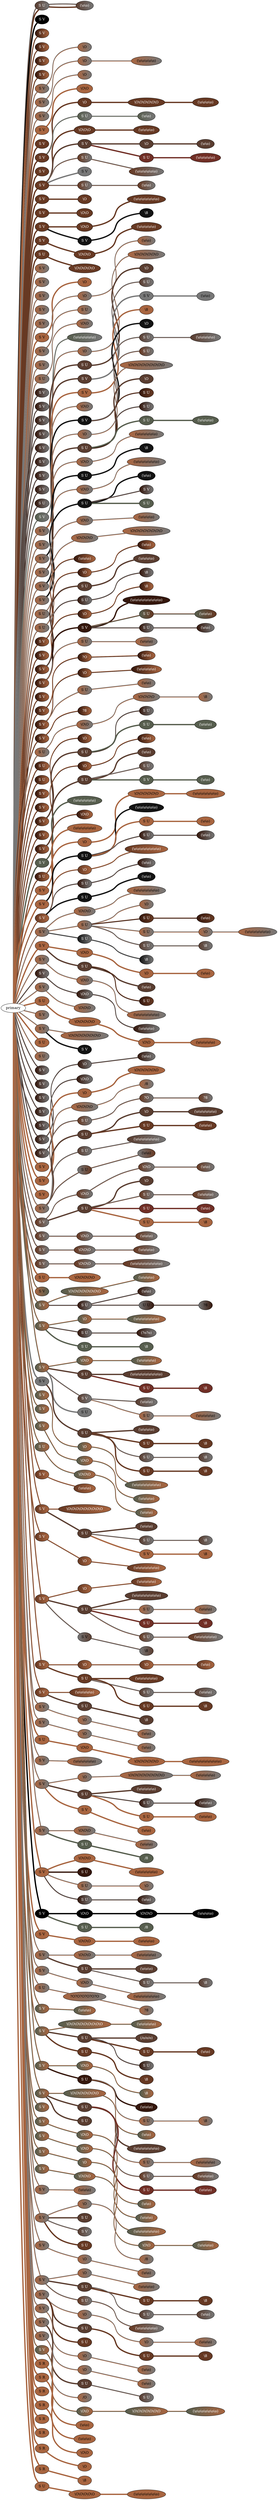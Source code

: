 graph {
 graph [rankdir=LR]
"" [qtype="pendant_node", pendant_colors="#673923", pendant_ply="S", pendant_attach="U", pendant_length="21.0", label="S U", style=filled, fillcolor="#673923", fontcolor="#ffffff"]
"primary" -- "" [qtype="pendant_link",penwidth=5,color="#673923"]
":0" [qtype="knot_node", knot_value="1", knot_type="E", knot_position="9.0", knot_spin="Z", label="\\8", style=filled, fillcolor="#673923" , fontcolor="#ffffff"]
"" -- ":0" [qtype="knot_link",penwidth=5,color="#673923"]
"" [qtype="pendant_node", pendant_colors="#5A3D30:#777777", pendant_ply="S", pendant_attach="U", pendant_length="17.0", label="S U", style=filled, fillcolor="#5A3D30:#777777", fontcolor="#ffffff"]
"primary" -- "" [qtype="pendant_link",penwidth=2,color="#5A3D30:#777777"]
":0" [qtype="knot_node", knot_value="2", knot_type="L", knot_position="9.0", knot_spin="Z", label="(\\o\\o)", style=filled, fillcolor="#5A3D30:#777777" , fontcolor="#ffffff"]
"" -- ":0" [qtype="knot_link",penwidth=2,color="#5A3D30:#777777"]
"1" [qtype="pendant_node", pendant_colors="#000000", pendant_ply="S", pendant_attach="V", pendant_length="2.0", label="S V", style=filled, fillcolor="#000000", fontcolor="#ffffff"]
"primary" -- "1" [qtype="pendant_link",penwidth=5,color="#000000"]
"2" [qtype="pendant_node", pendant_colors="#35170C:#A86540", pendant_ply="S", pendant_attach="V", pendant_length="0.0", label="S V", style=filled, fillcolor="#35170C:#A86540", fontcolor="#ffffff"]
"primary" -- "2" [qtype="pendant_link",penwidth=2,color="#35170C:#A86540"]
"3" [qtype="pendant_node", pendant_colors="#35170C:#A86540", pendant_ply="S", pendant_attach="V", pendant_length="0.0", label="S V", style=filled, fillcolor="#35170C:#A86540", fontcolor="#ffffff"]
"primary" -- "3" [qtype="pendant_link",penwidth=2,color="#35170C:#A86540"]
"4" [qtype="pendant_node", pendant_colors="#35170C:#A86540", pendant_ply="S", pendant_attach="V", pendant_length="0.5", label="S V", style=filled, fillcolor="#35170C:#A86540", fontcolor="#ffffff"]
"primary" -- "4" [qtype="pendant_link",penwidth=2,color="#35170C:#A86540"]
"5" [qtype="pendant_node", pendant_colors="#35170C:#A86540", pendant_ply="S", pendant_attach="V", pendant_length="0.0", label="S V", style=filled, fillcolor="#35170C:#A86540", fontcolor="#ffffff"]
"primary" -- "5" [qtype="pendant_link",penwidth=2,color="#35170C:#A86540"]
"6" [qtype="pendant_node", pendant_colors="#A86540:#777777", pendant_ply="S", pendant_attach="V", pendant_length="10.5", label="S V", style=filled, fillcolor="#A86540:#777777", fontcolor="#000000"]
"primary" -- "6" [qtype="pendant_link",penwidth=2,color="#A86540:#777777"]
"6:0" [qtype="knot_node", knot_value="1", knot_type="S", knot_position="9.5", knot_spin="Z", label="\\O", style=filled, fillcolor="#A86540:#777777" , fontcolor="#000000"]
"6" -- "6:0" [qtype="knot_link",penwidth=2,color="#A86540:#777777"]
"7" [qtype="pendant_node", pendant_colors="#A86540:#777777", pendant_ply="S", pendant_attach="V", pendant_length="34.0", label="S V", style=filled, fillcolor="#A86540:#777777", fontcolor="#000000"]
"primary" -- "7" [qtype="pendant_link",penwidth=2,color="#A86540:#777777"]
"7:0" [qtype="knot_node", knot_value="1", knot_type="S", knot_position="9.0", knot_spin="Z", label="\\O", style=filled, fillcolor="#A86540:#777777" , fontcolor="#000000"]
"7" -- "7:0" [qtype="knot_link",penwidth=2,color="#A86540:#777777"]
"7:1" [qtype="knot_node", knot_value="5", knot_type="L", knot_position="20.5", knot_spin="Z", label="(\\o\\o\\o\\o\\o)", style=filled, fillcolor="#A86540:#777777" , fontcolor="#000000"]
"7:0" -- "7:1" [qtype="knot_link",penwidth=2,color="#A86540:#777777"]
"8" [qtype="pendant_node", pendant_colors="#A86540:#777777", pendant_ply="S", pendant_attach="V", pendant_length="12.5", label="S V", style=filled, fillcolor="#A86540:#777777", fontcolor="#000000"]
"primary" -- "8" [qtype="pendant_link",penwidth=2,color="#A86540:#777777"]
"8:0" [qtype="knot_node", knot_value="1", knot_type="S", knot_position="9.0", knot_spin="Z", label="\\O", style=filled, fillcolor="#A86540:#777777" , fontcolor="#000000"]
"8" -- "8:0" [qtype="knot_link",penwidth=2,color="#A86540:#777777"]
"T1" [qtype="pendant_node", pendant_colors="#A86540", pendant_ply="S", pendant_attach="V", pendant_length="8.5", label="S V", style=filled, fillcolor="#A86540", fontcolor="#000000"]
"primary" -- "T1" [qtype="pendant_link",penwidth=5,color="#A86540"]
"T1:0" [qtype="knot_node", knot_value="2", knot_type="S", knot_position="3.5", knot_spin="Z", label="\\O\\O", style=filled, fillcolor="#A86540" , fontcolor="#000000"]
"T1" -- "T1:0" [qtype="knot_link",penwidth=5,color="#A86540"]
"9" [qtype="pendant_node", pendant_colors="#673923", pendant_ply="S", pendant_attach="V", pendant_length="13.0", label="S V", style=filled, fillcolor="#673923", fontcolor="#ffffff"]
"primary" -- "9" [qtype="pendant_link",penwidth=5,color="#673923"]
"10" [qtype="pendant_node", pendant_colors="#673923", pendant_ply="S", pendant_attach="V", pendant_length="36.5", label="S V", style=filled, fillcolor="#673923", fontcolor="#ffffff"]
"primary" -- "10" [qtype="pendant_link",penwidth=5,color="#673923"]
"10:0" [qtype="knot_node", knot_value="1", knot_type="S", knot_position="5.5", knot_spin="Z", label="\\O", style=filled, fillcolor="#673923" , fontcolor="#ffffff"]
"10" -- "10:0" [qtype="knot_link",penwidth=5,color="#673923"]
"10:1" [qtype="knot_node", knot_value="6", knot_type="S", knot_position="11.5", knot_spin="Z", label="\\O\\O\\O\\O\\O\\O", style=filled, fillcolor="#673923" , fontcolor="#ffffff"]
"10:0" -- "10:1" [qtype="knot_link",penwidth=5,color="#673923"]
"10:2" [qtype="knot_node", knot_value="4", knot_type="L", knot_position="25.0", knot_spin="Z", label="(\\o\\o\\o\\o)", style=filled, fillcolor="#673923" , fontcolor="#ffffff"]
"10:1" -- "10:2" [qtype="knot_link",penwidth=5,color="#673923"]
"10s1" [qtype="pendant_node", pendant_colors="#575E4E:#777777", pendant_ply="S", pendant_attach="U", pendant_length="23.0", label="S U", style=filled, fillcolor="#575E4E:#777777", fontcolor="#ffffff"]
"10" -- "10s1" [qtype="pendant_link",penwidth=2,color="#575E4E:#777777"]
"10s1:0" [qtype="knot_node", knot_value="2", knot_type="L", knot_position="8.5", knot_spin="Z", label="(\\o\\o)", style=filled, fillcolor="#575E4E:#777777" , fontcolor="#ffffff"]
"10s1" -- "10s1:0" [qtype="knot_link",penwidth=2,color="#575E4E:#777777"]
"11" [qtype="pendant_node", pendant_colors="#673923", pendant_ply="S", pendant_attach="V", pendant_length="11.5", label="S V", style=filled, fillcolor="#673923", fontcolor="#ffffff"]
"primary" -- "11" [qtype="pendant_link",penwidth=5,color="#673923"]
"12" [qtype="pendant_node", pendant_colors="#673923", pendant_ply="S", pendant_attach="V", pendant_length="415.0", label="S V", style=filled, fillcolor="#673923", fontcolor="#ffffff"]
"primary" -- "12" [qtype="pendant_link",penwidth=5,color="#673923"]
"12:0" [qtype="knot_node", knot_value="3", knot_type="S", knot_position="13.5", knot_spin="Z", label="\\O\\O\\O", style=filled, fillcolor="#673923" , fontcolor="#ffffff"]
"12" -- "12:0" [qtype="knot_link",penwidth=5,color="#673923"]
"12:1" [qtype="knot_node", knot_value="4", knot_type="L", knot_position="26.5", knot_spin="Z", label="(\\o\\o\\o\\o)", style=filled, fillcolor="#673923" , fontcolor="#ffffff"]
"12:0" -- "12:1" [qtype="knot_link",penwidth=5,color="#673923"]
"12s1" [qtype="pendant_node", pendant_colors="#5A3D30", pendant_ply="S", pendant_attach="V", pendant_length="16.5", label="S V", style=filled, fillcolor="#5A3D30", fontcolor="#ffffff"]
"12" -- "12s1" [qtype="pendant_link",penwidth=5,color="#5A3D30"]
"12s1:0" [qtype="knot_node", knot_value="1", knot_type="S", knot_position="1.0", knot_spin="Z", label="\\O", style=filled, fillcolor="#5A3D30" , fontcolor="#ffffff"]
"12s1" -- "12s1:0" [qtype="knot_link",penwidth=5,color="#5A3D30"]
"12s1:1" [qtype="knot_node", knot_value="2", knot_type="L", knot_position="11.5", knot_spin="Z", label="(\\o\\o)", style=filled, fillcolor="#5A3D30" , fontcolor="#ffffff"]
"12s1:0" -- "12s1:1" [qtype="knot_link",penwidth=5,color="#5A3D30"]
"12s1s1" [qtype="pendant_node", pendant_colors="#712F26", pendant_ply="S", pendant_attach="U", pendant_length="10.0", label="S U", style=filled, fillcolor="#712F26", fontcolor="#ffffff"]
"12s1" -- "12s1s1" [qtype="pendant_link",penwidth=5,color="#712F26"]
"12s1s1:0" [qtype="knot_node", knot_value="5", knot_type="L", knot_position="7.5", knot_spin="Z", label="(\\o\\o\\o\\o\\o)", style=filled, fillcolor="#712F26" , fontcolor="#ffffff"]
"12s1s1" -- "12s1s1:0" [qtype="knot_link",penwidth=5,color="#712F26"]
"12s2" [qtype="pendant_node", pendant_colors="#673923:#777777", pendant_ply="S", pendant_attach="U", pendant_length="12.0", label="S U", style=filled, fillcolor="#673923:#777777", fontcolor="#ffffff"]
"12" -- "12s2" [qtype="pendant_link",penwidth=2,color="#673923:#777777"]
"12s2:0" [qtype="knot_node", knot_value="6", knot_type="L", knot_position="7.5", knot_spin="Z", label="(\\o\\o\\o\\o\\o\\o)", style=filled, fillcolor="#673923:#777777" , fontcolor="#ffffff"]
"12s2" -- "12s2:0" [qtype="knot_link",penwidth=2,color="#673923:#777777"]
"12s3" [qtype="pendant_node", pendant_colors="#777777", pendant_ply="S", pendant_attach="V", pendant_length="3.0", label="S V", style=filled, fillcolor="#777777", fontcolor="#000000"]
"12" -- "12s3" [qtype="pendant_link",penwidth=5,color="#777777"]
"12s4" [qtype="pendant_node", pendant_colors="#673923:#777777", pendant_ply="S", pendant_attach="U", pendant_length="17.0", label="S U", style=filled, fillcolor="#673923:#777777", fontcolor="#ffffff"]
"12" -- "12s4" [qtype="pendant_link",penwidth=2,color="#673923:#777777"]
"12s4:0" [qtype="knot_node", knot_value="2", knot_type="L", knot_position="8.5", knot_spin="Z", label="(\\o\\o)", style=filled, fillcolor="#673923:#777777" , fontcolor="#ffffff"]
"12s4" -- "12s4:0" [qtype="knot_link",penwidth=2,color="#673923:#777777"]
"13" [qtype="pendant_node", pendant_colors="#673923", pendant_ply="S", pendant_attach="V", pendant_length="8.5", label="S V", style=filled, fillcolor="#673923", fontcolor="#ffffff"]
"primary" -- "13" [qtype="pendant_link",penwidth=5,color="#673923"]
"13:0" [qtype="knot_node", knot_value="1", knot_type="S", knot_position="5.0", knot_spin="Z", label="\\O", style=filled, fillcolor="#673923" , fontcolor="#ffffff"]
"13" -- "13:0" [qtype="knot_link",penwidth=5,color="#673923"]
"14" [qtype="pendant_node", pendant_colors="#673923", pendant_ply="S", pendant_attach="V", pendant_length="12.0", label="S V", style=filled, fillcolor="#673923", fontcolor="#ffffff"]
"primary" -- "14" [qtype="pendant_link",penwidth=5,color="#673923"]
"14:0" [qtype="knot_node", knot_value="2", knot_type="S", knot_position="11.0", knot_spin="Z", label="\\O\\O", style=filled, fillcolor="#673923" , fontcolor="#ffffff"]
"14" -- "14:0" [qtype="knot_link",penwidth=5,color="#673923"]
"15" [qtype="pendant_node", pendant_colors="#673923", pendant_ply="S", pendant_attach="V", pendant_length="37.5", label="S V", style=filled, fillcolor="#673923", fontcolor="#ffffff"]
"primary" -- "15" [qtype="pendant_link",penwidth=5,color="#673923"]
"15:0" [qtype="knot_node", knot_value="2", knot_type="S", knot_position="11.5", knot_spin="Z", label="\\O\\O", style=filled, fillcolor="#673923" , fontcolor="#ffffff"]
"15" -- "15:0" [qtype="knot_link",penwidth=5,color="#673923"]
"15:1" [qtype="knot_node", knot_value="7", knot_type="L", knot_position="24.5", knot_spin="Z", label="(\\o\\o\\o\\o\\o\\o\\o)", style=filled, fillcolor="#673923" , fontcolor="#ffffff"]
"15:0" -- "15:1" [qtype="knot_link",penwidth=5,color="#673923"]
"15s1" [qtype="pendant_node", pendant_colors="#131313", pendant_ply="S", pendant_attach="V", pendant_length="29.0", label="S V", style=filled, fillcolor="#131313", fontcolor="#ffffff"]
"15" -- "15s1" [qtype="pendant_link",penwidth=5,color="#131313"]
"15s1:0" [qtype="knot_node", knot_value="1", knot_type="E", knot_position="10.5", knot_spin="Z", label="\\8", style=filled, fillcolor="#131313" , fontcolor="#ffffff"]
"15s1" -- "15s1:0" [qtype="knot_link",penwidth=5,color="#131313"]
"16" [qtype="pendant_node", pendant_colors="#673923", pendant_ply="S", pendant_attach="V", pendant_length="42.5", label="S V", style=filled, fillcolor="#673923", fontcolor="#ffffff"]
"primary" -- "16" [qtype="pendant_link",penwidth=5,color="#673923"]
"16:0" [qtype="knot_node", knot_value="3", knot_type="S", knot_position="12.0", knot_spin="Z", label="\\O\\O\\O", style=filled, fillcolor="#673923" , fontcolor="#ffffff"]
"16" -- "16:0" [qtype="knot_link",penwidth=5,color="#673923"]
"16:1" [qtype="knot_node", knot_value="5", knot_type="L", knot_position="25.5", knot_spin="Z", label="(\\o\\o\\o\\o\\o)", style=filled, fillcolor="#673923" , fontcolor="#ffffff"]
"16:0" -- "16:1" [qtype="knot_link",penwidth=5,color="#673923"]
"T2" [qtype="pendant_node", pendant_colors="#673923", pendant_ply="S", pendant_attach="U", pendant_length="23.0", label="S U", style=filled, fillcolor="#673923", fontcolor="#ffffff"]
"primary" -- "T2" [qtype="pendant_link",penwidth=5,color="#673923"]
"T2:0" [qtype="knot_node", knot_value="5", knot_type="S", knot_position="3.0", knot_spin="Z", label="\\O\\O\\O\\O\\O", style=filled, fillcolor="#673923" , fontcolor="#ffffff"]
"T2" -- "T2:0" [qtype="knot_link",penwidth=5,color="#673923"]
"17" [qtype="pendant_node", pendant_colors="#A86540:#777777", pendant_ply="S", pendant_attach="V", pendant_length="14.0", label="S V", style=filled, fillcolor="#A86540:#777777", fontcolor="#000000"]
"primary" -- "17" [qtype="pendant_link",penwidth=2,color="#A86540:#777777"]
"18" [qtype="pendant_node", pendant_colors="#A86540:#777777", pendant_ply="S", pendant_attach="V", pendant_length="12.0", label="S V", style=filled, fillcolor="#A86540:#777777", fontcolor="#000000"]
"primary" -- "18" [qtype="pendant_link",penwidth=2,color="#A86540:#777777"]
"19" [qtype="pendant_node", pendant_colors="#A86540:#777777", pendant_ply="S", pendant_attach="V", pendant_length="12.0", label="S V", style=filled, fillcolor="#A86540:#777777", fontcolor="#000000"]
"primary" -- "19" [qtype="pendant_link",penwidth=2,color="#A86540:#777777"]
"20" [qtype="pendant_node", pendant_colors="#A86540:#777777", pendant_ply="S", pendant_attach="V", pendant_length="8.0", label="S V", style=filled, fillcolor="#A86540:#777777", fontcolor="#000000"]
"primary" -- "20" [qtype="pendant_link",penwidth=2,color="#A86540:#777777"]
"21" [qtype="pendant_node", pendant_colors="#A86540:#777777", pendant_ply="S", pendant_attach="V", pendant_length="11.5", label="S V", style=filled, fillcolor="#A86540:#777777", fontcolor="#000000"]
"primary" -- "21" [qtype="pendant_link",penwidth=2,color="#A86540:#777777"]
"22" [qtype="pendant_node", pendant_colors="#A86540", pendant_ply="S", pendant_attach="V", pendant_length="13.5", label="S V", style=filled, fillcolor="#A86540", fontcolor="#000000"]
"primary" -- "22" [qtype="pendant_link",penwidth=5,color="#A86540"]
"22:0" [qtype="knot_node", knot_value="1", knot_type="S", knot_position="12.5", knot_spin="Z", label="\\O", style=filled, fillcolor="#A86540" , fontcolor="#000000"]
"22" -- "22:0" [qtype="knot_link",penwidth=5,color="#A86540"]
"23" [qtype="pendant_node", pendant_colors="#A86540:#777777", pendant_ply="S", pendant_attach="V", pendant_length="53.5", label="S V", style=filled, fillcolor="#A86540:#777777", fontcolor="#000000"]
"primary" -- "23" [qtype="pendant_link",penwidth=2,color="#A86540:#777777"]
"23:0" [qtype="knot_node", knot_value="1", knot_type="S", knot_position="14.5", knot_spin="Z", label="\\O", style=filled, fillcolor="#A86540:#777777" , fontcolor="#000000"]
"23" -- "23:0" [qtype="knot_link",penwidth=2,color="#A86540:#777777"]
"23:1" [qtype="knot_node", knot_value="2", knot_type="L", knot_position="26.0", knot_spin="Z", label="(\\o\\o)", style=filled, fillcolor="#A86540:#777777" , fontcolor="#000000"]
"23:0" -- "23:1" [qtype="knot_link",penwidth=2,color="#A86540:#777777"]
"23s1" [qtype="pendant_node", pendant_colors="#A86540:#777777", pendant_ply="S", pendant_attach="U", pendant_length="1.5", label="S U", style=filled, fillcolor="#A86540:#777777", fontcolor="#000000"]
"23" -- "23s1" [qtype="pendant_link",penwidth=2,color="#A86540:#777777"]
"24" [qtype="pendant_node", pendant_colors="#A86540:#777777", pendant_ply="S", pendant_attach="V", pendant_length="6.5", label="S V", style=filled, fillcolor="#A86540:#777777", fontcolor="#000000"]
"primary" -- "24" [qtype="pendant_link",penwidth=2,color="#A86540:#777777"]
"T3" [qtype="pendant_node", pendant_colors="#A86540:#777777", pendant_ply="S", pendant_attach="U", pendant_length="8.0", label="S U", style=filled, fillcolor="#A86540:#777777", fontcolor="#000000"]
"primary" -- "T3" [qtype="pendant_link",penwidth=2,color="#A86540:#777777"]
"T3:0" [qtype="knot_node", knot_value="2", knot_type="S", knot_position="4.5", knot_spin="Z", label="\\O\\O", style=filled, fillcolor="#A86540:#777777" , fontcolor="#000000"]
"T3" -- "T3:0" [qtype="knot_link",penwidth=2,color="#A86540:#777777"]
"25" [qtype="pendant_node", pendant_colors="#35170C:#777777", pendant_ply="S", pendant_attach="V", pendant_length="5.5", label="S V", style=filled, fillcolor="#35170C:#777777", fontcolor="#ffffff"]
"primary" -- "25" [qtype="pendant_link",penwidth=2,color="#35170C:#777777"]
"26" [qtype="pendant_node", pendant_colors="#35170C:#777777", pendant_ply="S", pendant_attach="V", pendant_length="3.0", label="S V", style=filled, fillcolor="#35170C:#777777", fontcolor="#ffffff"]
"primary" -- "26" [qtype="pendant_link",penwidth=2,color="#35170C:#777777"]
"27" [qtype="pendant_node", pendant_colors="#35170C:#777777", pendant_ply="S", pendant_attach="V", pendant_length="4.5", label="S V", style=filled, fillcolor="#35170C:#777777", fontcolor="#ffffff"]
"primary" -- "27" [qtype="pendant_link",penwidth=2,color="#35170C:#777777"]
"28" [qtype="pendant_node", pendant_colors="#35170C:#777777", pendant_ply="S", pendant_attach="V", pendant_length="2.5", label="S V", style=filled, fillcolor="#35170C:#777777", fontcolor="#ffffff"]
"primary" -- "28" [qtype="pendant_link",penwidth=2,color="#35170C:#777777"]
"29" [qtype="pendant_node", pendant_colors="#35170C:#777777", pendant_ply="S", pendant_attach="V", pendant_length="4.5", label="S V", style=filled, fillcolor="#35170C:#777777", fontcolor="#ffffff"]
"primary" -- "29" [qtype="pendant_link",penwidth=2,color="#35170C:#777777"]
"30" [qtype="pendant_node", pendant_colors="#35170C:#777777", pendant_ply="S", pendant_attach="V", pendant_length="5.5", label="S V", style=filled, fillcolor="#35170C:#777777", fontcolor="#ffffff"]
"primary" -- "30" [qtype="pendant_link",penwidth=2,color="#35170C:#777777"]
"31" [qtype="pendant_node", pendant_colors="#35170C:#777777", pendant_ply="S", pendant_attach="V", pendant_length="3.5", label="S V", style=filled, fillcolor="#35170C:#777777", fontcolor="#ffffff"]
"primary" -- "31" [qtype="pendant_link",penwidth=2,color="#35170C:#777777"]
"32" [qtype="pendant_node", pendant_colors="#35170C:#777777", pendant_ply="S", pendant_attach="V", pendant_length="8.0", label="S V", style=filled, fillcolor="#35170C:#777777", fontcolor="#ffffff"]
"primary" -- "32" [qtype="pendant_link",penwidth=2,color="#35170C:#777777"]
"T4" [qtype="pendant_node", pendant_colors="#35170C:#777777", pendant_ply="S", pendant_attach="U", pendant_length="4.0", label="S U", style=filled, fillcolor="#35170C:#777777", fontcolor="#ffffff"]
"primary" -- "T4" [qtype="pendant_link",penwidth=2,color="#35170C:#777777"]
"33" [qtype="pendant_node", pendant_colors="#575E4E:#777777", pendant_ply="S", pendant_attach="V", pendant_length="50.0", label="S V", style=filled, fillcolor="#575E4E:#777777", fontcolor="#ffffff"]
"primary" -- "33" [qtype="pendant_link",penwidth=2,color="#575E4E:#777777"]
"33:0" [qtype="knot_node", knot_value="6", knot_type="L", knot_position="25.0", knot_spin="Z", label="(\\o\\o\\o\\o\\o\\o)", style=filled, fillcolor="#575E4E:#777777" , fontcolor="#ffffff"]
"33" -- "33:0" [qtype="knot_link",penwidth=2,color="#575E4E:#777777"]
"34" [qtype="pendant_node", pendant_colors="#A86540:#777777", pendant_ply="S", pendant_attach="V", pendant_length="60.0", label="S V", style=filled, fillcolor="#A86540:#777777", fontcolor="#000000"]
"primary" -- "34" [qtype="pendant_link",penwidth=2,color="#A86540:#777777"]
"34:0" [qtype="knot_node", knot_value="1", knot_type="S", knot_position="6.5", knot_spin="Z", label="\\O", style=filled, fillcolor="#A86540:#777777" , fontcolor="#000000"]
"34" -- "34:0" [qtype="knot_link",penwidth=2,color="#A86540:#777777"]
"34:1" [qtype="knot_node", knot_value="6", knot_type="S", knot_position="15.5", knot_spin="Z", label="\\O\\O\\O\\O\\O\\O", style=filled, fillcolor="#A86540:#777777" , fontcolor="#000000"]
"34:0" -- "34:1" [qtype="knot_link",penwidth=2,color="#A86540:#777777"]
"34s1" [qtype="pendant_node", pendant_colors="#5A3D30", pendant_ply="S", pendant_attach="U", pendant_length="14.5", label="S U", style=filled, fillcolor="#5A3D30", fontcolor="#ffffff"]
"34" -- "34s1" [qtype="pendant_link",penwidth=5,color="#5A3D30"]
"34s1:0" [qtype="knot_node", knot_value="1", knot_type="S", knot_position="1.0", knot_spin="Z", label="\\O", style=filled, fillcolor="#5A3D30" , fontcolor="#ffffff"]
"34s1" -- "34s1:0" [qtype="knot_link",penwidth=5,color="#5A3D30"]
"34s2" [qtype="pendant_node", pendant_colors="#5A3D30", pendant_ply="S", pendant_attach="V", pendant_length="10.5", label="S V", style=filled, fillcolor="#5A3D30", fontcolor="#ffffff"]
"34" -- "34s2" [qtype="pendant_link",penwidth=5,color="#5A3D30"]
"34s2s1" [qtype="pendant_node", pendant_colors="#5A3D30:#777777", pendant_ply="S", pendant_attach="U", pendant_length="7.0", label="S U", style=filled, fillcolor="#5A3D30:#777777", fontcolor="#ffffff"]
"34s2" -- "34s2s1" [qtype="pendant_link",penwidth=2,color="#5A3D30:#777777"]
"34s2s2" [qtype="pendant_node", pendant_colors="#777777", pendant_ply="S", pendant_attach="V", pendant_length="14.5", label="S V", style=filled, fillcolor="#777777", fontcolor="#000000"]
"34s2" -- "34s2s2" [qtype="pendant_link",penwidth=5,color="#777777"]
"34s2s2:0" [qtype="knot_node", knot_value="2", knot_type="L", knot_position="8.5", knot_spin="Z", label="(\\o\\o)", style=filled, fillcolor="#777777" , fontcolor="#000000"]
"34s2s2" -- "34s2s2:0" [qtype="knot_link",penwidth=5,color="#777777"]
"34s3" [qtype="pendant_node", pendant_colors="#A86540", pendant_ply="S", pendant_attach="V", pendant_length="17.0", label="S V", style=filled, fillcolor="#A86540", fontcolor="#000000"]
"34" -- "34s3" [qtype="pendant_link",penwidth=5,color="#A86540"]
"34s3:0" [qtype="knot_node", knot_value="1", knot_type="E", knot_position="10.0", knot_spin="Z", label="\\8", style=filled, fillcolor="#A86540" , fontcolor="#000000"]
"34s3" -- "34s3:0" [qtype="knot_link",penwidth=5,color="#A86540"]
"35" [qtype="pendant_node", pendant_colors="#A86540:#777777", pendant_ply="S", pendant_attach="V", pendant_length="0.0", label="S V", style=filled, fillcolor="#A86540:#777777", fontcolor="#000000"]
"primary" -- "35" [qtype="pendant_link",penwidth=2,color="#A86540:#777777"]
"36" [qtype="pendant_node", pendant_colors="#A86540:#777777", pendant_ply="S", pendant_attach="V", pendant_length="18.0", label="S V", style=filled, fillcolor="#A86540:#777777", fontcolor="#000000"]
"primary" -- "36" [qtype="pendant_link",penwidth=2,color="#A86540:#777777"]
"36:0" [qtype="knot_node", knot_value="2", knot_type="S", knot_position="15.0", knot_spin="Z", label="\\O\\O", style=filled, fillcolor="#A86540:#777777" , fontcolor="#000000"]
"36" -- "36:0" [qtype="knot_link",penwidth=2,color="#A86540:#777777"]
"36s1" [qtype="pendant_node", pendant_colors="#131313", pendant_ply="S", pendant_attach="V", pendant_length="3.5", label="S V", style=filled, fillcolor="#131313", fontcolor="#ffffff"]
"36" -- "36s1" [qtype="pendant_link",penwidth=5,color="#131313"]
"36s1:0" [qtype="knot_node", knot_value="1", knot_type="S", knot_position="1.5", knot_spin="Z", label="\\O", style=filled, fillcolor="#131313" , fontcolor="#ffffff"]
"36s1" -- "36s1:0" [qtype="knot_link",penwidth=5,color="#131313"]
"36s1s1" [qtype="pendant_node", pendant_colors="#5A3D30:#777777", pendant_ply="S", pendant_attach="U", pendant_length="13.5", label="S U", style=filled, fillcolor="#5A3D30:#777777", fontcolor="#ffffff"]
"36s1" -- "36s1s1" [qtype="pendant_link",penwidth=2,color="#5A3D30:#777777"]
"36s1s1:0" [qtype="knot_node", knot_value="5", knot_type="L", knot_position="9.5", knot_spin="Z", label="(\\o\\o\\o\\o\\o)", style=filled, fillcolor="#5A3D30:#777777" , fontcolor="#ffffff"]
"36s1s1" -- "36s1s1:0" [qtype="knot_link",penwidth=2,color="#5A3D30:#777777"]
"36s1s2" [qtype="pendant_node", pendant_colors="#673923:#777777", pendant_ply="S", pendant_attach="U", pendant_length="2.0", label="S U", style=filled, fillcolor="#673923:#777777", fontcolor="#ffffff"]
"36s1" -- "36s1s2" [qtype="pendant_link",penwidth=2,color="#673923:#777777"]
"37" [qtype="pendant_node", pendant_colors="#A86540:#777777", pendant_ply="S", pendant_attach="V", pendant_length="27.5", label="S V", style=filled, fillcolor="#A86540:#777777", fontcolor="#000000"]
"primary" -- "37" [qtype="pendant_link",penwidth=2,color="#A86540:#777777"]
"37:0" [qtype="knot_node", knot_value="1", knot_type="S", knot_position="6.5", knot_spin="Z", label="\\O", style=filled, fillcolor="#A86540:#777777" , fontcolor="#000000"]
"37" -- "37:0" [qtype="knot_link",penwidth=2,color="#A86540:#777777"]
"37:1" [qtype="knot_node", knot_value="9", knot_type="S", knot_position="15.0", knot_spin="Z", label="\\O\\O\\O\\O\\O\\O\\O\\O\\O", style=filled, fillcolor="#A86540:#777777" , fontcolor="#000000"]
"37:0" -- "37:1" [qtype="knot_link",penwidth=2,color="#A86540:#777777"]
"37s1" [qtype="pendant_node", pendant_colors="#5A3D30", pendant_ply="S", pendant_attach="U", pendant_length="3.5", label="S U", style=filled, fillcolor="#5A3D30", fontcolor="#ffffff"]
"37" -- "37s1" [qtype="pendant_link",penwidth=5,color="#5A3D30"]
"37s1:0" [qtype="knot_node", knot_value="1", knot_type="S", knot_position="1.5", knot_spin="Z", label="\\O", style=filled, fillcolor="#5A3D30" , fontcolor="#ffffff"]
"37s1" -- "37s1:0" [qtype="knot_link",penwidth=5,color="#5A3D30"]
"37s1s1" [qtype="pendant_node", pendant_colors="#35170C:#673923", pendant_ply="S", pendant_attach="U", pendant_length="5.0", label="S U", style=filled, fillcolor="#35170C:#673923", fontcolor="#ffffff"]
"37s1" -- "37s1s1" [qtype="pendant_link",penwidth=2,color="#35170C:#673923"]
"37s1s2" [qtype="pendant_node", pendant_colors="#35170C:#777777", pendant_ply="S", pendant_attach="U", pendant_length="3.5", label="S U", style=filled, fillcolor="#35170C:#777777", fontcolor="#ffffff"]
"37s1" -- "37s1s2" [qtype="pendant_link",penwidth=2,color="#35170C:#777777"]
"37s1s3" [qtype="pendant_node", pendant_colors="#575E4E", pendant_ply="S", pendant_attach="U", pendant_length="16.5", label="S U", style=filled, fillcolor="#575E4E", fontcolor="#ffffff"]
"37s1" -- "37s1s3" [qtype="pendant_link",penwidth=5,color="#575E4E"]
"37s1s3:0" [qtype="knot_node", knot_value="4", knot_type="L", knot_position="8.5", knot_spin="Z", label="(\\o\\o\\o\\o)", style=filled, fillcolor="#575E4E" , fontcolor="#ffffff"]
"37s1s3" -- "37s1s3:0" [qtype="knot_link",penwidth=5,color="#575E4E"]
"38" [qtype="pendant_node", pendant_colors="#A86540:#777777", pendant_ply="S", pendant_attach="V", pendant_length="57.0", label="S V", style=filled, fillcolor="#A86540:#777777", fontcolor="#000000"]
"primary" -- "38" [qtype="pendant_link",penwidth=2,color="#A86540:#777777"]
"38:0" [qtype="knot_node", knot_value="2", knot_type="S", knot_position="16.0", knot_spin="Z", label="\\O\\O", style=filled, fillcolor="#A86540:#777777" , fontcolor="#000000"]
"38" -- "38:0" [qtype="knot_link",penwidth=2,color="#A86540:#777777"]
"38:1" [qtype="knot_node", knot_value="6", knot_type="L", knot_position="26.0", knot_spin="Z", label="(\\o\\o\\o\\o\\o\\o)", style=filled, fillcolor="#A86540:#777777" , fontcolor="#000000"]
"38:0" -- "38:1" [qtype="knot_link",penwidth=2,color="#A86540:#777777"]
"38s1" [qtype="pendant_node", pendant_colors="#131313", pendant_ply="S", pendant_attach="U", pendant_length="29.0", label="S U", style=filled, fillcolor="#131313", fontcolor="#ffffff"]
"38" -- "38s1" [qtype="pendant_link",penwidth=5,color="#131313"]
"38s1:0" [qtype="knot_node", knot_value="1", knot_type="E", knot_position="10.0", knot_spin="Z", label="\\8", style=filled, fillcolor="#131313" , fontcolor="#ffffff"]
"38s1" -- "38s1:0" [qtype="knot_link",penwidth=5,color="#131313"]
"39" [qtype="pendant_node", pendant_colors="#A86540:#777777", pendant_ply="S", pendant_attach="V", pendant_length="27.5", label="S V", style=filled, fillcolor="#A86540:#777777", fontcolor="#000000"]
"primary" -- "39" [qtype="pendant_link",penwidth=2,color="#A86540:#777777"]
"39:0" [qtype="knot_node", knot_value="2", knot_type="S", knot_position="15.5", knot_spin="Z", label="\\O\\O", style=filled, fillcolor="#A86540:#777777" , fontcolor="#000000"]
"39" -- "39:0" [qtype="knot_link",penwidth=2,color="#A86540:#777777"]
"39:1" [qtype="knot_node", knot_value="7", knot_type="L", knot_position="26.0", knot_spin="Z", label="(\\o\\o\\o\\o\\o\\o\\o)", style=filled, fillcolor="#A86540:#777777" , fontcolor="#000000"]
"39:0" -- "39:1" [qtype="knot_link",penwidth=2,color="#A86540:#777777"]
"39s1" [qtype="pendant_node", pendant_colors="#131313", pendant_ply="S", pendant_attach="U", pendant_length="21.0", label="S U", style=filled, fillcolor="#131313", fontcolor="#ffffff"]
"39" -- "39s1" [qtype="pendant_link",penwidth=5,color="#131313"]
"39s1:0" [qtype="knot_node", knot_value="2", knot_type="L", knot_position="10.5", knot_spin="Z", label="(\\o\\o)", style=filled, fillcolor="#131313" , fontcolor="#ffffff"]
"39s1" -- "39s1:0" [qtype="knot_link",penwidth=5,color="#131313"]
"39s1s1" [qtype="pendant_node", pendant_colors="#35170C:#777777", pendant_ply="S", pendant_attach="V", pendant_length="9.5", label="S V", style=filled, fillcolor="#35170C:#777777", fontcolor="#ffffff"]
"39s1" -- "39s1s1" [qtype="pendant_link",penwidth=2,color="#35170C:#777777"]
"39s1s2" [qtype="pendant_node", pendant_colors="#575E4E", pendant_ply="S", pendant_attach="U", pendant_length="18.0", label="S U", style=filled, fillcolor="#575E4E", fontcolor="#ffffff"]
"39s1" -- "39s1s2" [qtype="pendant_link",penwidth=5,color="#575E4E"]
"40" [qtype="pendant_node", pendant_colors="#A86540:#777777", pendant_ply="S", pendant_attach="U", pendant_length="61.5", label="S U", style=filled, fillcolor="#A86540:#777777", fontcolor="#000000"]
"primary" -- "40" [qtype="pendant_link",penwidth=2,color="#A86540:#777777"]
"40:0" [qtype="knot_node", knot_value="2", knot_type="S", knot_position="15.0", knot_spin="Z", label="\\O\\O", style=filled, fillcolor="#A86540:#777777" , fontcolor="#000000"]
"40" -- "40:0" [qtype="knot_link",penwidth=2,color="#A86540:#777777"]
"40:1" [qtype="knot_node", knot_value="4", knot_type="L", knot_position="25.0", knot_spin="Z", label="(\\o\\o\\o\\o)", style=filled, fillcolor="#A86540:#777777" , fontcolor="#000000"]
"40:0" -- "40:1" [qtype="knot_link",penwidth=2,color="#A86540:#777777"]
"T5" [qtype="pendant_node", pendant_colors="#A86540:#777777", pendant_ply="S", pendant_attach="U", pendant_length="16.5", label="S U", style=filled, fillcolor="#A86540:#777777", fontcolor="#000000"]
"primary" -- "T5" [qtype="pendant_link",penwidth=2,color="#A86540:#777777"]
"T5:0" [qtype="knot_node", knot_value="4", knot_type="S", knot_position="5.5", knot_spin="Z", label="\\O\\O\\O\\O", style=filled, fillcolor="#A86540:#777777" , fontcolor="#000000"]
"T5" -- "T5:0" [qtype="knot_link",penwidth=2,color="#A86540:#777777"]
"T5:1" [qtype="knot_node", knot_value="8", knot_type="S", knot_position="14.0", knot_spin="Z", label="\\O\\O\\O\\O\\O\\O\\O\\O", style=filled, fillcolor="#A86540:#777777" , fontcolor="#000000"]
"T5:0" -- "T5:1" [qtype="knot_link",penwidth=2,color="#A86540:#777777"]
"41" [qtype="pendant_node", pendant_colors="#35170C:#A86540", pendant_ply="S", pendant_attach="V", pendant_length="52.0", label="S V", style=filled, fillcolor="#35170C:#A86540", fontcolor="#ffffff"]
"primary" -- "41" [qtype="pendant_link",penwidth=2,color="#35170C:#A86540"]
"41:0" [qtype="knot_node", knot_value="3", knot_type="L", knot_position="26.0", knot_spin="Z", label="(\\o\\o\\o)", style=filled, fillcolor="#35170C:#A86540" , fontcolor="#ffffff"]
"41" -- "41:0" [qtype="knot_link",penwidth=2,color="#35170C:#A86540"]
"42" [qtype="pendant_node", pendant_colors="#35170C:#A86540", pendant_ply="S", pendant_attach="V", pendant_length="6.0", label="S V", style=filled, fillcolor="#35170C:#A86540", fontcolor="#ffffff"]
"primary" -- "42" [qtype="pendant_link",penwidth=2,color="#35170C:#A86540"]
"43" [qtype="pendant_node", pendant_colors="#35170C:#A86540", pendant_ply="S", pendant_attach="V", pendant_length="53.0", label="S V", style=filled, fillcolor="#35170C:#A86540", fontcolor="#ffffff"]
"primary" -- "43" [qtype="pendant_link",penwidth=2,color="#35170C:#A86540"]
"43:0" [qtype="knot_node", knot_value="1", knot_type="S", knot_position="15.0", knot_spin="Z", label="\\O", style=filled, fillcolor="#35170C:#A86540" , fontcolor="#ffffff"]
"43" -- "43:0" [qtype="knot_link",penwidth=2,color="#35170C:#A86540"]
"43:1" [qtype="knot_node", knot_value="2", knot_type="L", knot_position="28.0", knot_spin="Z", label="(\\o\\o)", style=filled, fillcolor="#35170C:#A86540" , fontcolor="#ffffff"]
"43:0" -- "43:1" [qtype="knot_link",penwidth=2,color="#35170C:#A86540"]
"43s1" [qtype="pendant_node", pendant_colors="#5A3D30", pendant_ply="S", pendant_attach="U", pendant_length="21.0", label="S U", style=filled, fillcolor="#5A3D30", fontcolor="#ffffff"]
"43" -- "43s1" [qtype="pendant_link",penwidth=5,color="#5A3D30"]
"43s1:0" [qtype="knot_node", knot_value="4", knot_type="L", knot_position="11.0", knot_spin="Z", label="(\\o\\o\\o\\o)", style=filled, fillcolor="#5A3D30" , fontcolor="#ffffff"]
"43s1" -- "43s1:0" [qtype="knot_link",penwidth=5,color="#5A3D30"]
"43s2" [qtype="pendant_node", pendant_colors="#35170C:#777777", pendant_ply="S", pendant_attach="U", pendant_length="22.0", label="S U", style=filled, fillcolor="#35170C:#777777", fontcolor="#ffffff"]
"43" -- "43s2" [qtype="pendant_link",penwidth=2,color="#35170C:#777777"]
"43s2:0" [qtype="knot_node", knot_value="1", knot_type="E", knot_position="11.0", knot_spin="Z", label="\\8", style=filled, fillcolor="#35170C:#777777" , fontcolor="#ffffff"]
"43s2" -- "43s2:0" [qtype="knot_link",penwidth=2,color="#35170C:#777777"]
"44" [qtype="pendant_node", pendant_colors="#35170C:#A86540", pendant_ply="S", pendant_attach="V", pendant_length="52.0", label="S V", style=filled, fillcolor="#35170C:#A86540", fontcolor="#ffffff"]
"primary" -- "44" [qtype="pendant_link",penwidth=2,color="#35170C:#A86540"]
"44:0" [qtype="knot_node", knot_value="1", knot_type="S", knot_position="15.0", knot_spin="Z", label="\\O", style=filled, fillcolor="#35170C:#A86540" , fontcolor="#ffffff"]
"44" -- "44:0" [qtype="knot_link",penwidth=2,color="#35170C:#A86540"]
"44:1" [qtype="knot_node", knot_value="1", knot_type="E", knot_position="25.5", knot_spin="Z", label="\\8", style=filled, fillcolor="#35170C:#A86540" , fontcolor="#ffffff"]
"44:0" -- "44:1" [qtype="knot_link",penwidth=2,color="#35170C:#A86540"]
"44s1" [qtype="pendant_node", pendant_colors="#35170C", pendant_ply="S", pendant_attach="V", pendant_length="24.0", label="S V", style=filled, fillcolor="#35170C", fontcolor="#ffffff"]
"44" -- "44s1" [qtype="pendant_link",penwidth=5,color="#35170C"]
"44s1:0" [qtype="knot_node", knot_value="9", knot_type="L", knot_position="10.5", knot_spin="Z", label="(\\o\\o\\o\\o\\o\\o\\o\\o\\o)", style=filled, fillcolor="#35170C" , fontcolor="#ffffff"]
"44s1" -- "44s1:0" [qtype="knot_link",penwidth=5,color="#35170C"]
"44s1s1" [qtype="pendant_node", pendant_colors="#575E4E:#673923", pendant_ply="S", pendant_attach="U", pendant_length="24.0", label="S U", style=filled, fillcolor="#575E4E:#673923", fontcolor="#ffffff"]
"44s1" -- "44s1s1" [qtype="pendant_link",penwidth=2,color="#575E4E:#673923"]
"44s1s1:0" [qtype="knot_node", knot_value="3", knot_type="L", knot_position="9.5", knot_spin="Z", label="(\\o\\o\\o)", style=filled, fillcolor="#575E4E:#673923" , fontcolor="#ffffff"]
"44s1s1" -- "44s1s1:0" [qtype="knot_link",penwidth=2,color="#575E4E:#673923"]
"44s1s2" [qtype="pendant_node", pendant_colors="#35170C:#777777", pendant_ply="S", pendant_attach="U", pendant_length="26.0", label="S U", style=filled, fillcolor="#35170C:#777777", fontcolor="#ffffff"]
"44s1" -- "44s1s2" [qtype="pendant_link",penwidth=2,color="#35170C:#777777"]
"44s1s2:0" [qtype="knot_node", knot_value="2", knot_type="L", knot_position="10.5", knot_spin="Z", label="(\\o\\o)", style=filled, fillcolor="#35170C:#777777" , fontcolor="#ffffff"]
"44s1s2" -- "44s1s2:0" [qtype="knot_link",penwidth=2,color="#35170C:#777777"]
"44s2" [qtype="pendant_node", pendant_colors="#A86540:#777777", pendant_ply="S", pendant_attach="U", pendant_length="26.5", label="S U", style=filled, fillcolor="#A86540:#777777", fontcolor="#000000"]
"44" -- "44s2" [qtype="pendant_link",penwidth=2,color="#A86540:#777777"]
"44s2:0" [qtype="knot_node", knot_value="3", knot_type="L", knot_position="9.5", knot_spin="Z", label="(\\o\\o\\o)", style=filled, fillcolor="#A86540:#777777" , fontcolor="#000000"]
"44s2" -- "44s2:0" [qtype="knot_link",penwidth=2,color="#A86540:#777777"]
"45" [qtype="pendant_node", pendant_colors="#35170C:#A86540", pendant_ply="S", pendant_attach="V", pendant_length="8.0", label="S V", style=filled, fillcolor="#35170C:#A86540", fontcolor="#ffffff"]
"primary" -- "45" [qtype="pendant_link",penwidth=2,color="#35170C:#A86540"]
"46" [qtype="pendant_node", pendant_colors="#35170C:#A86540", pendant_ply="S", pendant_attach="V", pendant_length="51.0", label="S V", style=filled, fillcolor="#35170C:#A86540", fontcolor="#ffffff"]
"primary" -- "46" [qtype="pendant_link",penwidth=2,color="#35170C:#A86540"]
"46:0" [qtype="knot_node", knot_value="1", knot_type="S", knot_position="15.0", knot_spin="U", label="?O", style=filled, fillcolor="#35170C:#A86540" , fontcolor="#ffffff"]
"46" -- "46:0" [qtype="knot_link",penwidth=2,color="#35170C:#A86540"]
"46:1" [qtype="knot_node", knot_value="2", knot_type="L", knot_position="26.0", knot_spin="Z", label="(\\o\\o)", style=filled, fillcolor="#35170C:#A86540" , fontcolor="#ffffff"]
"46:0" -- "46:1" [qtype="knot_link",penwidth=2,color="#35170C:#A86540"]
"47" [qtype="pendant_node", pendant_colors="#35170C:#A86540", pendant_ply="S", pendant_attach="V", pendant_length="49.0", label="S V", style=filled, fillcolor="#35170C:#A86540", fontcolor="#ffffff"]
"primary" -- "47" [qtype="pendant_link",penwidth=2,color="#35170C:#A86540"]
"47:0" [qtype="knot_node", knot_value="1", knot_type="S", knot_position="13.5", knot_spin="Z", label="\\O", style=filled, fillcolor="#35170C:#A86540" , fontcolor="#ffffff"]
"47" -- "47:0" [qtype="knot_link",penwidth=2,color="#35170C:#A86540"]
"47:1" [qtype="knot_node", knot_value="5", knot_type="L", knot_position="26.5", knot_spin="Z", label="(\\o\\o\\o\\o\\o)", style=filled, fillcolor="#35170C:#A86540" , fontcolor="#ffffff"]
"47:0" -- "47:1" [qtype="knot_link",penwidth=2,color="#35170C:#A86540"]
"47s1" [qtype="pendant_node", pendant_colors="#A86540:#777777", pendant_ply="S", pendant_attach="U", pendant_length="13.0", label="S U", style=filled, fillcolor="#A86540:#777777", fontcolor="#000000"]
"47" -- "47s1" [qtype="pendant_link",penwidth=2,color="#A86540:#777777"]
"47s1:0" [qtype="knot_node", knot_value="2", knot_type="L", knot_position="8.0", knot_spin="Z", label="(\\o\\o)", style=filled, fillcolor="#A86540:#777777" , fontcolor="#000000"]
"47s1" -- "47s1:0" [qtype="knot_link",penwidth=2,color="#A86540:#777777"]
"48" [qtype="pendant_node", pendant_colors="#35170C:#A86540", pendant_ply="S", pendant_attach="V", pendant_length="20.5", label="S V", style=filled, fillcolor="#35170C:#A86540", fontcolor="#ffffff"]
"primary" -- "48" [qtype="pendant_link",penwidth=2,color="#35170C:#A86540"]
"48:0" [qtype="knot_node", knot_value="1", knot_type="E", knot_position="12.5", knot_spin="U", label="?8", style=filled, fillcolor="#35170C:#A86540" , fontcolor="#ffffff"]
"48" -- "48:0" [qtype="knot_link",penwidth=2,color="#35170C:#A86540"]
"T6" [qtype="pendant_node", pendant_colors="#A86540:#777777", pendant_ply="S", pendant_attach="U", pendant_length="50.0", label="S U", style=filled, fillcolor="#A86540:#777777", fontcolor="#000000"]
"primary" -- "T6" [qtype="pendant_link",penwidth=2,color="#A86540:#777777"]
"T6:0" [qtype="knot_node", knot_value="2", knot_type="S", knot_position="5.5", knot_spin="Z", label="\\O\\O", style=filled, fillcolor="#A86540:#777777" , fontcolor="#000000"]
"T6" -- "T6:0" [qtype="knot_link",penwidth=2,color="#A86540:#777777"]
"T6:1" [qtype="knot_node", knot_value="4", knot_type="S", knot_position="15.0", knot_spin="Z", label="\\O\\O\\O\\O", style=filled, fillcolor="#A86540:#777777" , fontcolor="#000000"]
"T6:0" -- "T6:1" [qtype="knot_link",penwidth=2,color="#A86540:#777777"]
"T6:2" [qtype="knot_node", knot_value="1", knot_type="E", knot_position="27.5", knot_spin="Z", label="\\8", style=filled, fillcolor="#A86540:#777777" , fontcolor="#000000"]
"T6:1" -- "T6:2" [qtype="knot_link",penwidth=2,color="#A86540:#777777"]
"49" [qtype="pendant_node", pendant_colors="#35170C:#A86540", pendant_ply="S", pendant_attach="U", pendant_length="10.0", label="S U", style=filled, fillcolor="#35170C:#A86540", fontcolor="#ffffff"]
"primary" -- "49" [qtype="pendant_link",penwidth=2,color="#35170C:#A86540"]
"50" [qtype="pendant_node", pendant_colors="#35170C:#A86540", pendant_ply="S", pendant_attach="U", pendant_length="10.0", label="S U", style=filled, fillcolor="#35170C:#A86540", fontcolor="#ffffff"]
"primary" -- "50" [qtype="pendant_link",penwidth=2,color="#35170C:#A86540"]
"51" [qtype="pendant_node", pendant_colors="#35170C:#A86540", pendant_ply="S", pendant_attach="V", pendant_length="9.0", label="S V", style=filled, fillcolor="#35170C:#A86540", fontcolor="#ffffff"]
"primary" -- "51" [qtype="pendant_link",penwidth=2,color="#35170C:#A86540"]
"52" [qtype="pendant_node", pendant_colors="#35170C:#A86540", pendant_ply="S", pendant_attach="V", pendant_length="8.0", label="S V", style=filled, fillcolor="#35170C:#A86540", fontcolor="#ffffff"]
"primary" -- "52" [qtype="pendant_link",penwidth=2,color="#35170C:#A86540"]
"53" [qtype="pendant_node", pendant_colors="#35170C:#A86540", pendant_ply="S", pendant_attach="V", pendant_length="14.0", label="S V", style=filled, fillcolor="#35170C:#A86540", fontcolor="#ffffff"]
"primary" -- "53" [qtype="pendant_link",penwidth=2,color="#35170C:#A86540"]
"53:0" [qtype="knot_node", knot_value="1", knot_type="S", knot_position="5.0", knot_spin="Z", label="\\O", style=filled, fillcolor="#35170C:#A86540" , fontcolor="#ffffff"]
"53" -- "53:0" [qtype="knot_link",penwidth=2,color="#35170C:#A86540"]
"53s1" [qtype="pendant_node", pendant_colors="#5A3D30", pendant_ply="S", pendant_attach="U", pendant_length="3.5", label="S U", style=filled, fillcolor="#5A3D30", fontcolor="#ffffff"]
"53" -- "53s1" [qtype="pendant_link",penwidth=5,color="#5A3D30"]
"53s1s1" [qtype="pendant_node", pendant_colors="#35170C:#777777", pendant_ply="S", pendant_attach="U", pendant_length="0.5", label="S U", style=filled, fillcolor="#35170C:#777777", fontcolor="#ffffff"]
"53s1" -- "53s1s1" [qtype="pendant_link",penwidth=2,color="#35170C:#777777"]
"53s1s2" [qtype="pendant_node", pendant_colors="#575E4E", pendant_ply="S", pendant_attach="U", pendant_length="13.0", label="S U", style=filled, fillcolor="#575E4E", fontcolor="#ffffff"]
"53s1" -- "53s1s2" [qtype="pendant_link",penwidth=5,color="#575E4E"]
"53s1s2:0" [qtype="knot_node", knot_value="3", knot_type="L", knot_position="9.0", knot_spin="Z", label="(\\o\\o\\o)", style=filled, fillcolor="#575E4E" , fontcolor="#ffffff"]
"53s1s2" -- "53s1s2:0" [qtype="knot_link",penwidth=5,color="#575E4E"]
"54" [qtype="pendant_node", pendant_colors="#35170C:#A86540", pendant_ply="S", pendant_attach="V", pendant_length="11.5", label="S V", style=filled, fillcolor="#35170C:#A86540", fontcolor="#ffffff"]
"primary" -- "54" [qtype="pendant_link",penwidth=2,color="#35170C:#A86540"]
"55" [qtype="pendant_node", pendant_colors="#35170C:#A86540", pendant_ply="S", pendant_attach="V", pendant_length="50.0", label="S V", style=filled, fillcolor="#35170C:#A86540", fontcolor="#ffffff"]
"primary" -- "55" [qtype="pendant_link",penwidth=2,color="#35170C:#A86540"]
"55:0" [qtype="knot_node", knot_value="1", knot_type="S", knot_position="11.5", knot_spin="Z", label="\\O", style=filled, fillcolor="#35170C:#A86540" , fontcolor="#ffffff"]
"55" -- "55:0" [qtype="knot_link",penwidth=2,color="#35170C:#A86540"]
"55:1" [qtype="knot_node", knot_value="2", knot_type="L", knot_position="28.0", knot_spin="Z", label="(\\o\\o)", style=filled, fillcolor="#35170C:#A86540" , fontcolor="#ffffff"]
"55:0" -- "55:1" [qtype="knot_link",penwidth=2,color="#35170C:#A86540"]
"55s1" [qtype="pendant_node", pendant_colors="#5A3D30", pendant_ply="S", pendant_attach="U", pendant_length="21.0", label="S U", style=filled, fillcolor="#5A3D30", fontcolor="#ffffff"]
"55" -- "55s1" [qtype="pendant_link",penwidth=5,color="#5A3D30"]
"55s1:0" [qtype="knot_node", knot_value="2", knot_type="L", knot_position="13.0", knot_spin="Z", label="(\\o\\o)", style=filled, fillcolor="#5A3D30" , fontcolor="#ffffff"]
"55s1" -- "55s1:0" [qtype="knot_link",penwidth=5,color="#5A3D30"]
"55s1s1" [qtype="pendant_node", pendant_colors="#5A3D30:#777777", pendant_ply="S", pendant_attach="U", pendant_length="5.0", label="S U", style=filled, fillcolor="#5A3D30:#777777", fontcolor="#ffffff"]
"55s1" -- "55s1s1" [qtype="pendant_link",penwidth=2,color="#5A3D30:#777777"]
"55s1s2" [qtype="pendant_node", pendant_colors="#575E4E", pendant_ply="S", pendant_attach="V", pendant_length="15.0", label="S V", style=filled, fillcolor="#575E4E", fontcolor="#ffffff"]
"55s1" -- "55s1s2" [qtype="pendant_link",penwidth=5,color="#575E4E"]
"55s1s2:0" [qtype="knot_node", knot_value="2", knot_type="L", knot_position="10.5", knot_spin="Z", label="(\\o\\o)", style=filled, fillcolor="#575E4E" , fontcolor="#ffffff"]
"55s1s2" -- "55s1s2:0" [qtype="knot_link",penwidth=5,color="#575E4E"]
"56" [qtype="pendant_node", pendant_colors="#575E4E", pendant_ply="S", pendant_attach="V", pendant_length="47.5", label="S V", style=filled, fillcolor="#575E4E", fontcolor="#ffffff"]
"primary" -- "56" [qtype="pendant_link",penwidth=5,color="#575E4E"]
"56:0" [qtype="knot_node", knot_value="6", knot_type="L", knot_position="27.0", knot_spin="Z", label="(\\o\\o\\o\\o\\o\\o)", style=filled, fillcolor="#575E4E" , fontcolor="#ffffff"]
"56" -- "56:0" [qtype="knot_link",penwidth=5,color="#575E4E"]
"T7" [qtype="pendant_node", pendant_colors="#35170C:#A86540", pendant_ply="S", pendant_attach="U", pendant_length="15.0", label="S U", style=filled, fillcolor="#35170C:#A86540", fontcolor="#ffffff"]
"primary" -- "T7" [qtype="pendant_link",penwidth=2,color="#35170C:#A86540"]
"T7:0" [qtype="knot_node", knot_value="2", knot_type="S", knot_position="5.5", knot_spin="Z", label="\\O\\O", style=filled, fillcolor="#35170C:#A86540" , fontcolor="#ffffff"]
"T7" -- "T7:0" [qtype="knot_link",penwidth=2,color="#35170C:#A86540"]
"57" [qtype="pendant_node", pendant_colors="#A86540", pendant_ply="S", pendant_attach="V", pendant_length="35.0", label="S V", style=filled, fillcolor="#A86540", fontcolor="#000000"]
"primary" -- "57" [qtype="pendant_link",penwidth=5,color="#A86540"]
"57:0" [qtype="knot_node", knot_value="6", knot_type="L", knot_position="22.5", knot_spin="Z", label="(\\o\\o\\o\\o\\o\\o)", style=filled, fillcolor="#A86540" , fontcolor="#000000"]
"57" -- "57:0" [qtype="knot_link",penwidth=5,color="#A86540"]
"58" [qtype="pendant_node", pendant_colors="#A86540", pendant_ply="S", pendant_attach="V", pendant_length="22.0", label="S V", style=filled, fillcolor="#A86540", fontcolor="#000000"]
"primary" -- "58" [qtype="pendant_link",penwidth=5,color="#A86540"]
"58:0" [qtype="knot_node", knot_value="1", knot_type="S", knot_position="4.5", knot_spin="Z", label="\\O", style=filled, fillcolor="#A86540" , fontcolor="#000000"]
"58" -- "58:0" [qtype="knot_link",penwidth=5,color="#A86540"]
"58:1" [qtype="knot_node", knot_value="6", knot_type="S", knot_position="11.5", knot_spin="Z", label="\\O\\O\\O\\O\\O\\O", style=filled, fillcolor="#A86540" , fontcolor="#000000"]
"58:0" -- "58:1" [qtype="knot_link",penwidth=5,color="#A86540"]
"58:2" [qtype="knot_node", knot_value="7", knot_type="L", knot_position="20.5", knot_spin="Z", label="(\\o\\o\\o\\o\\o\\o\\o)", style=filled, fillcolor="#A86540" , fontcolor="#000000"]
"58:1" -- "58:2" [qtype="knot_link",penwidth=5,color="#A86540"]
"58s1" [qtype="pendant_node", pendant_colors="#131313", pendant_ply="S", pendant_attach="U", pendant_length="18.0", label="S U", style=filled, fillcolor="#131313", fontcolor="#ffffff"]
"58" -- "58s1" [qtype="pendant_link",penwidth=5,color="#131313"]
"58s1:0" [qtype="knot_node", knot_value="6", knot_type="L", knot_position="9.0", knot_spin="Z", label="(\\o\\o\\o\\o\\o\\o)", style=filled, fillcolor="#131313" , fontcolor="#ffffff"]
"58s1" -- "58s1:0" [qtype="knot_link",penwidth=5,color="#131313"]
"58s1s1" [qtype="pendant_node", pendant_colors="#A86540", pendant_ply="S", pendant_attach="U", pendant_length="21.5", label="S U", style=filled, fillcolor="#A86540", fontcolor="#000000"]
"58s1" -- "58s1s1" [qtype="pendant_link",penwidth=5,color="#A86540"]
"58s1s1:0" [qtype="knot_node", knot_value="2", knot_type="L", knot_position="8.5", knot_spin="Z", label="(\\o\\o)", style=filled, fillcolor="#A86540" , fontcolor="#000000"]
"58s1s1" -- "58s1s1:0" [qtype="knot_link",penwidth=5,color="#A86540"]
"58s1s2" [qtype="pendant_node", pendant_colors="#35170C:#777777", pendant_ply="S", pendant_attach="U", pendant_length="16.0", label="S U", style=filled, fillcolor="#35170C:#777777", fontcolor="#ffffff"]
"58s1" -- "58s1s2" [qtype="pendant_link",penwidth=2,color="#35170C:#777777"]
"58s1s2:0" [qtype="knot_node", knot_value="2", knot_type="L", knot_position="9.0", knot_spin="Z", label="(\\o\\o)", style=filled, fillcolor="#35170C:#777777" , fontcolor="#ffffff"]
"58s1s2" -- "58s1s2:0" [qtype="knot_link",penwidth=2,color="#35170C:#777777"]
"59" [qtype="pendant_node", pendant_colors="#673923:#A86540", pendant_ply="S", pendant_attach="V", pendant_length="34.5", label="S V", style=filled, fillcolor="#673923:#A86540", fontcolor="#ffffff"]
"primary" -- "59" [qtype="pendant_link",penwidth=2,color="#673923:#A86540"]
"59:0" [qtype="knot_node", knot_value="1", knot_type="S", knot_position="12.0", knot_spin="Z", label="\\O", style=filled, fillcolor="#673923:#A86540" , fontcolor="#ffffff"]
"59" -- "59:0" [qtype="knot_link",penwidth=2,color="#673923:#A86540"]
"59:1" [qtype="knot_node", knot_value="8", knot_type="L", knot_position="20.0", knot_spin="Z", label="(\\o\\o\\o\\o\\o\\o\\o\\o)", style=filled, fillcolor="#673923:#A86540" , fontcolor="#ffffff"]
"59:0" -- "59:1" [qtype="knot_link",penwidth=2,color="#673923:#A86540"]
"59s1" [qtype="pendant_node", pendant_colors="#35170C:#777777", pendant_ply="S", pendant_attach="U", pendant_length="27.0", label="S U", style=filled, fillcolor="#35170C:#777777", fontcolor="#ffffff"]
"59" -- "59s1" [qtype="pendant_link",penwidth=2,color="#35170C:#777777"]
"59s1:0" [qtype="knot_node", knot_value="2", knot_type="L", knot_position="9.0", knot_spin="Z", label="(\\o\\o)", style=filled, fillcolor="#35170C:#777777" , fontcolor="#ffffff"]
"59s1" -- "59s1:0" [qtype="knot_link",penwidth=2,color="#35170C:#777777"]
"59s2" [qtype="pendant_node", pendant_colors="#131313", pendant_ply="S", pendant_attach="U", pendant_length="11.5", label="S U", style=filled, fillcolor="#131313", fontcolor="#ffffff"]
"59" -- "59s2" [qtype="pendant_link",penwidth=5,color="#131313"]
"59s2:0" [qtype="knot_node", knot_value="2", knot_type="L", knot_position="7.0", knot_spin="Z", label="(\\o\\o)", style=filled, fillcolor="#131313" , fontcolor="#ffffff"]
"59s2" -- "59s2:0" [qtype="knot_link",penwidth=5,color="#131313"]
"60" [qtype="pendant_node", pendant_colors="#A86540:#777777", pendant_ply="S", pendant_attach="V", pendant_length="36.5", label="S V", style=filled, fillcolor="#A86540:#777777", fontcolor="#000000"]
"primary" -- "60" [qtype="pendant_link",penwidth=2,color="#A86540:#777777"]
"60:0" [qtype="knot_node", knot_value="3", knot_type="S", knot_position="12.5", knot_spin="Z", label="\\O\\O\\O", style=filled, fillcolor="#A86540:#777777" , fontcolor="#000000"]
"60" -- "60:0" [qtype="knot_link",penwidth=2,color="#A86540:#777777"]
"60:1" [qtype="knot_node", knot_value="7", knot_type="L", knot_position="21.5", knot_spin="Z", label="(\\o\\o\\o\\o\\o\\o\\o)", style=filled, fillcolor="#A86540:#777777" , fontcolor="#000000"]
"60:0" -- "60:1" [qtype="knot_link",penwidth=2,color="#A86540:#777777"]
"60s1" [qtype="pendant_node", pendant_colors="#A86540:#777777", pendant_ply="S", pendant_attach="U", pendant_length="6.5", label="S U", style=filled, fillcolor="#A86540:#777777", fontcolor="#000000"]
"60" -- "60s1" [qtype="pendant_link",penwidth=2,color="#A86540:#777777"]
"60s1:0" [qtype="knot_node", knot_value="1", knot_type="S", knot_position="0.0", knot_spin="Z", label="\\O", style=filled, fillcolor="#A86540:#777777" , fontcolor="#000000"]
"60s1" -- "60s1:0" [qtype="knot_link",penwidth=2,color="#A86540:#777777"]
"60s1s1" [qtype="pendant_node", pendant_colors="#35170C:#673923", pendant_ply="S", pendant_attach="U", pendant_length="15.0", label="S U", style=filled, fillcolor="#35170C:#673923", fontcolor="#ffffff"]
"60s1" -- "60s1s1" [qtype="pendant_link",penwidth=2,color="#35170C:#673923"]
"60s1s1:0" [qtype="knot_node", knot_value="2", knot_type="L", knot_position="9.5", knot_spin="Z", label="(\\o\\o)", style=filled, fillcolor="#35170C:#673923" , fontcolor="#ffffff"]
"60s1s1" -- "60s1s1:0" [qtype="knot_link",penwidth=2,color="#35170C:#673923"]
"60s1s2" [qtype="pendant_node", pendant_colors="#A86540:#777777", pendant_ply="S", pendant_attach="U", pendant_length="21.5", label="S U", style=filled, fillcolor="#A86540:#777777", fontcolor="#000000"]
"60s1" -- "60s1s2" [qtype="pendant_link",penwidth=2,color="#A86540:#777777"]
"60s1s2:0" [qtype="knot_node", knot_value="1", knot_type="S", knot_position="1.0", knot_spin="Z", label="\\O", style=filled, fillcolor="#A86540:#777777" , fontcolor="#000000"]
"60s1s2" -- "60s1s2:0" [qtype="knot_link",penwidth=2,color="#A86540:#777777"]
"60s1s2:1" [qtype="knot_node", knot_value="7", knot_type="L", knot_position="5.5", knot_spin="Z", label="(\\o\\o\\o\\o\\o\\o\\o)", style=filled, fillcolor="#A86540:#777777" , fontcolor="#000000"]
"60s1s2:0" -- "60s1s2:1" [qtype="knot_link",penwidth=2,color="#A86540:#777777"]
"60s1s3" [qtype="pendant_node", pendant_colors="#5A3D30:#777777", pendant_ply="S", pendant_attach="U", pendant_length="12.0", label="S U", style=filled, fillcolor="#5A3D30:#777777", fontcolor="#ffffff"]
"60s1" -- "60s1s3" [qtype="pendant_link",penwidth=2,color="#5A3D30:#777777"]
"60s1s3:0" [qtype="knot_node", knot_value="1", knot_type="E", knot_position="7.5", knot_spin="Z", label="\\8", style=filled, fillcolor="#5A3D30:#777777" , fontcolor="#ffffff"]
"60s1s3" -- "60s1s3:0" [qtype="knot_link",penwidth=2,color="#5A3D30:#777777"]
"60s2" [qtype="pendant_node", pendant_colors="#131313:#777777", pendant_ply="S", pendant_attach="U", pendant_length="18.0", label="S U", style=filled, fillcolor="#131313:#777777", fontcolor="#ffffff"]
"60" -- "60s2" [qtype="pendant_link",penwidth=2,color="#131313:#777777"]
"60s2:0" [qtype="knot_node", knot_value="1", knot_type="E", knot_position="7.0", knot_spin="Z", label="\\8", style=filled, fillcolor="#131313:#777777" , fontcolor="#ffffff"]
"60s2" -- "60s2:0" [qtype="knot_link",penwidth=2,color="#131313:#777777"]
"61" [qtype="pendant_node", pendant_colors="#A86540", pendant_ply="S", pendant_attach="V", pendant_length="46.5", label="S V", style=filled, fillcolor="#A86540", fontcolor="#000000"]
"primary" -- "61" [qtype="pendant_link",penwidth=5,color="#A86540"]
"61:0" [qtype="knot_node", knot_value="2", knot_type="S", knot_position="4.0", knot_spin="Z", label="\\O\\O", style=filled, fillcolor="#A86540" , fontcolor="#000000"]
"61" -- "61:0" [qtype="knot_link",penwidth=5,color="#A86540"]
"61:1" [qtype="knot_node", knot_value="1", knot_type="S", knot_position="12.0", knot_spin="Z", label="\\O", style=filled, fillcolor="#A86540" , fontcolor="#000000"]
"61:0" -- "61:1" [qtype="knot_link",penwidth=5,color="#A86540"]
"61:2" [qtype="knot_node", knot_value="2", knot_type="L", knot_position="21.5", knot_spin="Z", label="(\\o\\o)", style=filled, fillcolor="#A86540" , fontcolor="#000000"]
"61:1" -- "61:2" [qtype="knot_link",penwidth=5,color="#A86540"]
"61s1" [qtype="pendant_node", pendant_colors="#5A3D30", pendant_ply="S", pendant_attach="U", pendant_length="23.0", label="S U", style=filled, fillcolor="#5A3D30", fontcolor="#ffffff"]
"61" -- "61s1" [qtype="pendant_link",penwidth=5,color="#5A3D30"]
"61s1:0" [qtype="knot_node", knot_value="2", knot_type="L", knot_position="13.0", knot_spin="Z", label="(\\o\\o)", style=filled, fillcolor="#5A3D30" , fontcolor="#ffffff"]
"61s1" -- "61s1:0" [qtype="knot_link",penwidth=5,color="#5A3D30"]
"61s1s1" [qtype="pendant_node", pendant_colors="#35170C:#673923", pendant_ply="S", pendant_attach="U", pendant_length="8.5", label="S U", style=filled, fillcolor="#35170C:#673923", fontcolor="#ffffff"]
"61s1" -- "61s1s1" [qtype="pendant_link",penwidth=2,color="#35170C:#673923"]
"62" [qtype="pendant_node", pendant_colors="#A86540:#777777", pendant_ply="S", pendant_attach="V", pendant_length="24.0", label="S V", style=filled, fillcolor="#A86540:#777777", fontcolor="#000000"]
"primary" -- "62" [qtype="pendant_link",penwidth=2,color="#A86540:#777777"]
"62:0" [qtype="knot_node", knot_value="2", knot_type="S", knot_position="12.0", knot_spin="Z", label="\\O\\O", style=filled, fillcolor="#A86540:#777777" , fontcolor="#000000"]
"62" -- "62:0" [qtype="knot_link",penwidth=2,color="#A86540:#777777"]
"62:1" [qtype="knot_node", knot_value="7", knot_type="L", knot_position="20.0", knot_spin="Z", label="(\\o\\o\\o\\o\\o\\o\\o)", style=filled, fillcolor="#A86540:#777777" , fontcolor="#000000"]
"62:0" -- "62:1" [qtype="knot_link",penwidth=2,color="#A86540:#777777"]
"63" [qtype="pendant_node", pendant_colors="#35170C:#777777", pendant_ply="S", pendant_attach="V", pendant_length="39.0", label="S V", style=filled, fillcolor="#35170C:#777777", fontcolor="#ffffff"]
"primary" -- "63" [qtype="pendant_link",penwidth=2,color="#35170C:#777777"]
"63:0" [qtype="knot_node", knot_value="2", knot_type="S", knot_position="11.0", knot_spin="Z", label="\\O\\O", style=filled, fillcolor="#35170C:#777777" , fontcolor="#ffffff"]
"63" -- "63:0" [qtype="knot_link",penwidth=2,color="#35170C:#777777"]
"63:1" [qtype="knot_node", knot_value="4", knot_type="L", knot_position="21.0", knot_spin="Z", label="(\\o\\o\\o\\o)", style=filled, fillcolor="#35170C:#777777" , fontcolor="#ffffff"]
"63:0" -- "63:1" [qtype="knot_link",penwidth=2,color="#35170C:#777777"]
"64" [qtype="pendant_node", pendant_colors="#A86540:#777777", pendant_ply="S", pendant_attach="V", pendant_length="18.5", label="S V", style=filled, fillcolor="#A86540:#777777", fontcolor="#000000"]
"primary" -- "64" [qtype="pendant_link",penwidth=2,color="#A86540:#777777"]
"64:0" [qtype="knot_node", knot_value="3", knot_type="S", knot_position="10.0", knot_spin="Z", label="\\O\\O\\O", style=filled, fillcolor="#A86540:#777777" , fontcolor="#000000"]
"64" -- "64:0" [qtype="knot_link",penwidth=2,color="#A86540:#777777"]
"T8" [qtype="pendant_node", pendant_colors="#A86540", pendant_ply="S", pendant_attach="U", pendant_length="31.0", label="S U", style=filled, fillcolor="#A86540", fontcolor="#000000"]
"primary" -- "T8" [qtype="pendant_link",penwidth=5,color="#A86540"]
"T8:0" [qtype="knot_node", knot_value="5", knot_type="S", knot_position="2.5", knot_spin="Z", label="\\O\\O\\O\\O\\O", style=filled, fillcolor="#A86540" , fontcolor="#000000"]
"T8" -- "T8:0" [qtype="knot_link",penwidth=5,color="#A86540"]
"T8:1" [qtype="knot_node", knot_value="2", knot_type="S", knot_position="12.0", knot_spin="Z", label="\\O\\O", style=filled, fillcolor="#A86540" , fontcolor="#000000"]
"T8:0" -- "T8:1" [qtype="knot_link",penwidth=5,color="#A86540"]
"T8:2" [qtype="knot_node", knot_value="5", knot_type="L", knot_position="22.5", knot_spin="Z", label="(\\o\\o\\o\\o\\o)", style=filled, fillcolor="#A86540" , fontcolor="#000000"]
"T8:1" -- "T8:2" [qtype="knot_link",penwidth=5,color="#A86540"]
"65" [qtype="pendant_node", pendant_colors="#A86540:#777777", pendant_ply="S", pendant_attach="V", pendant_length="5.0", label="S V", style=filled, fillcolor="#A86540:#777777", fontcolor="#000000"]
"primary" -- "65" [qtype="pendant_link",penwidth=2,color="#A86540:#777777"]
"66" [qtype="pendant_node", pendant_colors="#A86540:#777777", pendant_ply="S", pendant_attach="V", pendant_length="41.5", label="S V", style=filled, fillcolor="#A86540:#777777", fontcolor="#000000"]
"primary" -- "66" [qtype="pendant_link",penwidth=2,color="#A86540:#777777"]
"66:0" [qtype="knot_node", knot_value="8", knot_type="S", knot_position="12.5", knot_spin="Z", label="\\O\\O\\O\\O\\O\\O\\O\\O", style=filled, fillcolor="#A86540:#777777" , fontcolor="#000000"]
"66" -- "66:0" [qtype="knot_link",penwidth=2,color="#A86540:#777777"]
"66s1" [qtype="pendant_node", pendant_colors="#131313", pendant_ply="S", pendant_attach="V", pendant_length="0.0", label="S V", style=filled, fillcolor="#131313", fontcolor="#ffffff"]
"66" -- "66s1" [qtype="pendant_link",penwidth=5,color="#131313"]
"67" [qtype="pendant_node", pendant_colors="#A86540", pendant_ply="S", pendant_attach="U", pendant_length="6.5", label="S U", style=filled, fillcolor="#A86540", fontcolor="#000000"]
"primary" -- "67" [qtype="pendant_link",penwidth=5,color="#A86540"]
"T9" [qtype="pendant_node", pendant_colors="#A86540:#777777", pendant_ply="S", pendant_attach="U", pendant_length="1.0", label="S U", style=filled, fillcolor="#A86540:#777777", fontcolor="#000000"]
"primary" -- "T9" [qtype="pendant_link",penwidth=2,color="#A86540:#777777"]
"68" [qtype="pendant_node", pendant_colors="#35170C:#777777", pendant_ply="S", pendant_attach="V", pendant_length="0.0", label="S V", style=filled, fillcolor="#35170C:#777777", fontcolor="#ffffff"]
"primary" -- "68" [qtype="pendant_link",penwidth=2,color="#35170C:#777777"]
"69" [qtype="pendant_node", pendant_colors="#35170C:#777777", pendant_ply="S", pendant_attach="V", pendant_length="0.0", label="S V", style=filled, fillcolor="#35170C:#777777", fontcolor="#ffffff"]
"primary" -- "69" [qtype="pendant_link",penwidth=2,color="#35170C:#777777"]
"70" [qtype="pendant_node", pendant_colors="#35170C:#777777", pendant_ply="S", pendant_attach="V", pendant_length="0.0", label="S V", style=filled, fillcolor="#35170C:#777777", fontcolor="#ffffff"]
"primary" -- "70" [qtype="pendant_link",penwidth=2,color="#35170C:#777777"]
"71" [qtype="pendant_node", pendant_colors="#35170C:#777777", pendant_ply="S", pendant_attach="V", pendant_length="0.0", label="S V", style=filled, fillcolor="#35170C:#777777", fontcolor="#ffffff"]
"primary" -- "71" [qtype="pendant_link",penwidth=2,color="#35170C:#777777"]
"72" [qtype="pendant_node", pendant_colors="#35170C:#777777", pendant_ply="S", pendant_attach="V", pendant_length="7.0", label="S V", style=filled, fillcolor="#35170C:#777777", fontcolor="#ffffff"]
"primary" -- "72" [qtype="pendant_link",penwidth=2,color="#35170C:#777777"]
"73" [qtype="pendant_node", pendant_colors="#35170C:#777777", pendant_ply="S", pendant_attach="V", pendant_length="41.5", label="S V", style=filled, fillcolor="#35170C:#777777", fontcolor="#ffffff"]
"primary" -- "73" [qtype="pendant_link",penwidth=2,color="#35170C:#777777"]
"73:0" [qtype="knot_node", knot_value="1", knot_type="S", knot_position="11.0", knot_spin="Z", label="\\O", style=filled, fillcolor="#35170C:#777777" , fontcolor="#ffffff"]
"73" -- "73:0" [qtype="knot_link",penwidth=2,color="#35170C:#777777"]
"73:1" [qtype="knot_node", knot_value="2", knot_type="L", knot_position="23.5", knot_spin="Z", label="(\\o\\o)", style=filled, fillcolor="#35170C:#777777" , fontcolor="#ffffff"]
"73:0" -- "73:1" [qtype="knot_link",penwidth=2,color="#35170C:#777777"]
"T10" [qtype="pendant_node", pendant_colors="#35170C:#777777", pendant_ply="S", pendant_attach="V", pendant_length="12.5", label="S V", style=filled, fillcolor="#35170C:#777777", fontcolor="#ffffff"]
"primary" -- "T10" [qtype="pendant_link",penwidth=2,color="#35170C:#777777"]
"T10:0" [qtype="knot_node", knot_value="2", knot_type="S", knot_position="2.0", knot_spin="Z", label="\\O\\O", style=filled, fillcolor="#35170C:#777777" , fontcolor="#ffffff"]
"T10" -- "T10:0" [qtype="knot_link",penwidth=2,color="#35170C:#777777"]
"74" [qtype="pendant_node", pendant_colors="#A86540", pendant_ply="S", pendant_attach="V", pendant_length="9.0", label="S V", style=filled, fillcolor="#A86540", fontcolor="#000000"]
"primary" -- "74" [qtype="pendant_link",penwidth=5,color="#A86540"]
"75" [qtype="pendant_node", pendant_colors="#A86540", pendant_ply="S", pendant_attach="V", pendant_length="15.0", label="S V", style=filled, fillcolor="#A86540", fontcolor="#000000"]
"primary" -- "75" [qtype="pendant_link",penwidth=5,color="#A86540"]
"75:0" [qtype="knot_node", knot_value="1", knot_type="S", knot_position="6.0", knot_spin="Z", label="\\O", style=filled, fillcolor="#A86540" , fontcolor="#000000"]
"75" -- "75:0" [qtype="knot_link",penwidth=5,color="#A86540"]
"75:1" [qtype="knot_node", knot_value="6", knot_type="S", knot_position="13.0", knot_spin="Z", label="\\O\\O\\O\\O\\O\\O", style=filled, fillcolor="#A86540" , fontcolor="#000000"]
"75:0" -- "75:1" [qtype="knot_link",penwidth=5,color="#A86540"]
"76" [qtype="pendant_node", pendant_colors="#A86540", pendant_ply="S", pendant_attach="V", pendant_length="0.0", label="S V", style=filled, fillcolor="#A86540", fontcolor="#000000"]
"primary" -- "76" [qtype="pendant_link",penwidth=5,color="#A86540"]
"77" [qtype="pendant_node", pendant_colors="#A86540:#777777", pendant_ply="S", pendant_attach="V", pendant_length="40.0", label="S V", style=filled, fillcolor="#A86540:#777777", fontcolor="#000000"]
"primary" -- "77" [qtype="pendant_link",penwidth=2,color="#A86540:#777777"]
"77:0" [qtype="knot_node", knot_value="4", knot_type="S", knot_position="13.0", knot_spin="Z", label="\\O\\O\\O\\O", style=filled, fillcolor="#A86540:#777777" , fontcolor="#000000"]
"77" -- "77:0" [qtype="knot_link",penwidth=2,color="#A86540:#777777"]
"77:1" [qtype="knot_node", knot_value="1", knot_type="E", knot_position="21.0", knot_spin="S", label="/8", style=filled, fillcolor="#A86540:#777777" , fontcolor="#000000"]
"77:0" -- "77:1" [qtype="knot_link",penwidth=2,color="#A86540:#777777"]
"77s1" [qtype="pendant_node", pendant_colors="#673923:#777777", pendant_ply="S", pendant_attach="U", pendant_length="20.0", label="S U", style=filled, fillcolor="#673923:#777777", fontcolor="#ffffff"]
"77" -- "77s1" [qtype="pendant_link",penwidth=2,color="#673923:#777777"]
"77s1:0" [qtype="knot_node", knot_value="1", knot_type="S", knot_position="0.5", knot_spin="U", label="?O", style=filled, fillcolor="#673923:#777777" , fontcolor="#ffffff"]
"77s1" -- "77s1:0" [qtype="knot_link",penwidth=2,color="#673923:#777777"]
"77s1:1" [qtype="knot_node", knot_value="1", knot_type="E", knot_position="9.0", knot_spin="U", label="?8", style=filled, fillcolor="#673923:#777777" , fontcolor="#ffffff"]
"77s1:0" -- "77s1:1" [qtype="knot_link",penwidth=2,color="#673923:#777777"]
"77s2" [qtype="pendant_node", pendant_colors="#5A3D30", pendant_ply="S", pendant_attach="U", pendant_length="12.5", label="S U", style=filled, fillcolor="#5A3D30", fontcolor="#ffffff"]
"77" -- "77s2" [qtype="pendant_link",penwidth=5,color="#5A3D30"]
"77s2:0" [qtype="knot_node", knot_value="1", knot_type="S", knot_position="0.5", knot_spin="Z", label="\\O", style=filled, fillcolor="#5A3D30" , fontcolor="#ffffff"]
"77s2" -- "77s2:0" [qtype="knot_link",penwidth=5,color="#5A3D30"]
"77s2:1" [qtype="knot_node", knot_value="6", knot_type="L", knot_position="9.5", knot_spin="Z", label="(\\o\\o\\o\\o\\o\\o)", style=filled, fillcolor="#5A3D30" , fontcolor="#ffffff"]
"77s2:0" -- "77s2:1" [qtype="knot_link",penwidth=5,color="#5A3D30"]
"77s2s1" [qtype="pendant_node", pendant_colors="#673923", pendant_ply="S", pendant_attach="U", pendant_length="18.5", label="S U", style=filled, fillcolor="#673923", fontcolor="#ffffff"]
"77s2" -- "77s2s1" [qtype="pendant_link",penwidth=5,color="#673923"]
"77s2s1:0" [qtype="knot_node", knot_value="3", knot_type="L", knot_position="11.5", knot_spin="Z", label="(\\o\\o\\o)", style=filled, fillcolor="#673923" , fontcolor="#ffffff"]
"77s2s1" -- "77s2s1:0" [qtype="knot_link",penwidth=5,color="#673923"]
"77s3" [qtype="pendant_node", pendant_colors="#5A3D30:#777777", pendant_ply="S", pendant_attach="U", pendant_length="12.5", label="S U", style=filled, fillcolor="#5A3D30:#777777", fontcolor="#ffffff"]
"77" -- "77s3" [qtype="pendant_link",penwidth=2,color="#5A3D30:#777777"]
"77s3:0" [qtype="knot_node", knot_value="7", knot_type="L", knot_position="7.0", knot_spin="Z", label="(\\o\\o\\o\\o\\o\\o\\o)", style=filled, fillcolor="#5A3D30:#777777" , fontcolor="#ffffff"]
"77s3" -- "77s3:0" [qtype="knot_link",penwidth=2,color="#5A3D30:#777777"]
"77s4" [qtype="pendant_node", pendant_colors="#777777:#673923", pendant_ply="S", pendant_attach="U", pendant_length="13.5", label="S U", style=filled, fillcolor="#777777:#673923", fontcolor="#000000"]
"77" -- "77s4" [qtype="pendant_link",penwidth=2,color="#777777:#673923"]
"77s4:0" [qtype="knot_node", knot_value="2", knot_type="L", knot_position="6.0", knot_spin="Z", label="(\\o\\o)", style=filled, fillcolor="#777777:#673923" , fontcolor="#000000"]
"77s4" -- "77s4:0" [qtype="knot_link",penwidth=2,color="#777777:#673923"]
"78" [qtype="pendant_node", pendant_colors="#673923:#777777", pendant_ply="S", pendant_attach="V", pendant_length="41.5", label="S V", style=filled, fillcolor="#673923:#777777", fontcolor="#ffffff"]
"primary" -- "78" [qtype="pendant_link",penwidth=2,color="#673923:#777777"]
"78:0" [qtype="knot_node", knot_value="2", knot_type="S", knot_position="6.0", knot_spin="Z", label="\\O\\O", style=filled, fillcolor="#673923:#777777" , fontcolor="#ffffff"]
"78" -- "78:0" [qtype="knot_link",penwidth=2,color="#673923:#777777"]
"78:1" [qtype="knot_node", knot_value="2", knot_type="S", knot_position="12.5", knot_spin="Z", label="\\O\\O", style=filled, fillcolor="#673923:#777777" , fontcolor="#ffffff"]
"78:0" -- "78:1" [qtype="knot_link",penwidth=2,color="#673923:#777777"]
"78:2" [qtype="knot_node", knot_value="2", knot_type="L", knot_position="23.5", knot_spin="Z", label="(\\o\\o)", style=filled, fillcolor="#673923:#777777" , fontcolor="#ffffff"]
"78:1" -- "78:2" [qtype="knot_link",penwidth=2,color="#673923:#777777"]
"78s1" [qtype="pendant_node", pendant_colors="#5A3D30", pendant_ply="S", pendant_attach="U", pendant_length="19.0", label="S U", style=filled, fillcolor="#5A3D30", fontcolor="#ffffff"]
"78" -- "78s1" [qtype="pendant_link",penwidth=5,color="#5A3D30"]
"78s1:0" [qtype="knot_node", knot_value="1", knot_type="S", knot_position="1.0", knot_spin="Z", label="\\O", style=filled, fillcolor="#5A3D30" , fontcolor="#ffffff"]
"78s1" -- "78s1:0" [qtype="knot_link",penwidth=5,color="#5A3D30"]
"78s1s1" [qtype="pendant_node", pendant_colors="#673923:#777777", pendant_ply="S", pendant_attach="U", pendant_length="35.5", label="S U", style=filled, fillcolor="#673923:#777777", fontcolor="#ffffff"]
"78s1" -- "78s1s1" [qtype="pendant_link",penwidth=2,color="#673923:#777777"]
"78s1s1:0" [qtype="knot_node", knot_value="4", knot_type="L", knot_position="12.5", knot_spin="Z", label="(\\o\\o\\o\\o)", style=filled, fillcolor="#673923:#777777" , fontcolor="#ffffff"]
"78s1s1" -- "78s1s1:0" [qtype="knot_link",penwidth=2,color="#673923:#777777"]
"78s1s2" [qtype="pendant_node", pendant_colors="#712F26", pendant_ply="S", pendant_attach="U", pendant_length="13.0", label="S U", style=filled, fillcolor="#712F26", fontcolor="#ffffff"]
"78s1" -- "78s1s2" [qtype="pendant_link",penwidth=5,color="#712F26"]
"78s1s2:0" [qtype="knot_node", knot_value="2", knot_type="L", knot_position="9.0", knot_spin="Z", label="(\\o\\o)", style=filled, fillcolor="#712F26" , fontcolor="#ffffff"]
"78s1s2" -- "78s1s2:0" [qtype="knot_link",penwidth=5,color="#712F26"]
"78s1s3" [qtype="pendant_node", pendant_colors="#A86540", pendant_ply="S", pendant_attach="U", pendant_length="19.0", label="S U", style=filled, fillcolor="#A86540", fontcolor="#000000"]
"78s1" -- "78s1s3" [qtype="pendant_link",penwidth=5,color="#A86540"]
"78s1s3:0" [qtype="knot_node", knot_value="1", knot_type="E", knot_position="8.0", knot_spin="Z", label="\\8", style=filled, fillcolor="#A86540" , fontcolor="#000000"]
"78s1s3" -- "78s1s3:0" [qtype="knot_link",penwidth=5,color="#A86540"]
"79" [qtype="pendant_node", pendant_colors="#673923:#777777", pendant_ply="S", pendant_attach="V", pendant_length="52.0", label="S V", style=filled, fillcolor="#673923:#777777", fontcolor="#ffffff"]
"primary" -- "79" [qtype="pendant_link",penwidth=2,color="#673923:#777777"]
"79:0" [qtype="knot_node", knot_value="2", knot_type="S", knot_position="12.0", knot_spin="Z", label="\\O\\O", style=filled, fillcolor="#673923:#777777" , fontcolor="#ffffff"]
"79" -- "79:0" [qtype="knot_link",penwidth=2,color="#673923:#777777"]
"79:1" [qtype="knot_node", knot_value="3", knot_type="L", knot_position="23.0", knot_spin="Z", label="(\\o\\o\\o)", style=filled, fillcolor="#673923:#777777" , fontcolor="#ffffff"]
"79:0" -- "79:1" [qtype="knot_link",penwidth=2,color="#673923:#777777"]
"80" [qtype="pendant_node", pendant_colors="#673923:#777777", pendant_ply="S", pendant_attach="V", pendant_length="39.5", label="S V", style=filled, fillcolor="#673923:#777777", fontcolor="#ffffff"]
"primary" -- "80" [qtype="pendant_link",penwidth=2,color="#673923:#777777"]
"80:0" [qtype="knot_node", knot_value="3", knot_type="S", knot_position="12.5", knot_spin="Z", label="\\O\\O\\O", style=filled, fillcolor="#673923:#777777" , fontcolor="#ffffff"]
"80" -- "80:0" [qtype="knot_link",penwidth=2,color="#673923:#777777"]
"80:1" [qtype="knot_node", knot_value="4", knot_type="L", knot_position="22.5", knot_spin="Z", label="(\\o\\o\\o\\o)", style=filled, fillcolor="#673923:#777777" , fontcolor="#ffffff"]
"80:0" -- "80:1" [qtype="knot_link",penwidth=2,color="#673923:#777777"]
"81" [qtype="pendant_node", pendant_colors="#673923:#777777", pendant_ply="S", pendant_attach="V", pendant_length="42.0", label="S V", style=filled, fillcolor="#673923:#777777", fontcolor="#ffffff"]
"primary" -- "81" [qtype="pendant_link",penwidth=2,color="#673923:#777777"]
"81:0" [qtype="knot_node", knot_value="3", knot_type="S", knot_position="11.5", knot_spin="Z", label="\\O\\O\\O", style=filled, fillcolor="#673923:#777777" , fontcolor="#ffffff"]
"81" -- "81:0" [qtype="knot_link",penwidth=2,color="#673923:#777777"]
"81:1" [qtype="knot_node", knot_value="9", knot_type="L", knot_position="20.5", knot_spin="Z", label="(\\o\\o\\o\\o\\o\\o\\o\\o\\o)", style=filled, fillcolor="#673923:#777777" , fontcolor="#ffffff"]
"81:0" -- "81:1" [qtype="knot_link",penwidth=2,color="#673923:#777777"]
"T11" [qtype="pendant_node", pendant_colors="#A86540", pendant_ply="S", pendant_attach="U", pendant_length="11.0", label="S U", style=filled, fillcolor="#A86540", fontcolor="#000000"]
"primary" -- "T11" [qtype="pendant_link",penwidth=5,color="#A86540"]
"T11:0" [qtype="knot_node", knot_value="5", knot_type="S", knot_position="3.5", knot_spin="Z", label="\\O\\O\\O\\O\\O", style=filled, fillcolor="#A86540" , fontcolor="#000000"]
"T11" -- "T11:0" [qtype="knot_link",penwidth=5,color="#A86540"]
"82" [qtype="pendant_node", pendant_colors="#A86540:#575E4E", pendant_ply="S", pendant_attach="V", pendant_length="5.0", label="S V", style=filled, fillcolor="#A86540:#575E4E", fontcolor="#000000"]
"primary" -- "82" [qtype="pendant_link",penwidth=2,color="#A86540:#575E4E"]
"83" [qtype="pendant_node", pendant_colors="#575E4E:#A86540", pendant_ply="S", pendant_attach="V", pendant_length="35.0", label="S V", style=filled, fillcolor="#575E4E:#A86540", fontcolor="#ffffff"]
"primary" -- "83" [qtype="pendant_link",penwidth=2,color="#575E4E:#A86540"]
"83:0" [qtype="knot_node", knot_value="8", knot_type="S", knot_position="10.0", knot_spin="Z", label="\\O\\O\\O\\O\\O\\O\\O\\O", style=filled, fillcolor="#575E4E:#A86540" , fontcolor="#ffffff"]
"83" -- "83:0" [qtype="knot_link",penwidth=2,color="#575E4E:#A86540"]
"83:1" [qtype="knot_node", knot_value="4", knot_type="L", knot_position="28.0", knot_spin="Z", label="(\\o\\o\\o\\o)", style=filled, fillcolor="#575E4E:#A86540" , fontcolor="#ffffff"]
"83:0" -- "83:1" [qtype="knot_link",penwidth=2,color="#575E4E:#A86540"]
"83s1" [qtype="pendant_node", pendant_colors="#35170C:#777777", pendant_ply="S", pendant_attach="U", pendant_length="18.5", label="S U", style=filled, fillcolor="#35170C:#777777", fontcolor="#ffffff"]
"83" -- "83s1" [qtype="pendant_link",penwidth=2,color="#35170C:#777777"]
"83s1:0" [qtype="knot_node", knot_value="2", knot_type="L", knot_position="8.0", knot_spin="Z", label="(\\o\\o)", style=filled, fillcolor="#35170C:#777777" , fontcolor="#ffffff"]
"83s1" -- "83s1:0" [qtype="knot_link",penwidth=2,color="#35170C:#777777"]
"83s1s1" [qtype="pendant_node", pendant_colors="#777777:#35170C", pendant_ply="U", pendant_attach="U", pendant_length="16.0", label="U U", style=filled, fillcolor="#777777:#35170C", fontcolor="#000000"]
"83s1" -- "83s1s1" [qtype="pendant_link",penwidth=2,color="#777777:#35170C"]
"83s1s1:0" [qtype="knot_node", knot_value="1", knot_type="E", knot_position="6.0", knot_spin="U", label="?8", style=filled, fillcolor="#777777:#35170C" , fontcolor="#000000"]
"83s1s1" -- "83s1s1:0" [qtype="knot_link",penwidth=2,color="#777777:#35170C"]
"84" [qtype="pendant_node", pendant_colors="#575E4E:#A86540", pendant_ply="S", pendant_attach="V", pendant_length="47.0", label="S V", style=filled, fillcolor="#575E4E:#A86540", fontcolor="#ffffff"]
"primary" -- "84" [qtype="pendant_link",penwidth=2,color="#575E4E:#A86540"]
"84:0" [qtype="knot_node", knot_value="1", knot_type="S", knot_position="10.0", knot_spin="Z", label="\\O", style=filled, fillcolor="#575E4E:#A86540" , fontcolor="#ffffff"]
"84" -- "84:0" [qtype="knot_link",penwidth=2,color="#575E4E:#A86540"]
"84:1" [qtype="knot_node", knot_value="7", knot_type="L", knot_position="25.0", knot_spin="Z", label="(\\o\\o\\o\\o\\o\\o\\o)", style=filled, fillcolor="#575E4E:#A86540" , fontcolor="#ffffff"]
"84:0" -- "84:1" [qtype="knot_link",penwidth=2,color="#575E4E:#A86540"]
"84s1" [qtype="pendant_node", pendant_colors="#35170C:#777777", pendant_ply="S", pendant_attach="U", pendant_length="15.0", label="S U", style=filled, fillcolor="#35170C:#777777", fontcolor="#ffffff"]
"84" -- "84s1" [qtype="pendant_link",penwidth=2,color="#35170C:#777777"]
"84s1:0" [qtype="knot_node", knot_value="2", knot_type="L", knot_position="8.0", knot_spin="U", label="(?o?o)", style=filled, fillcolor="#35170C:#777777" , fontcolor="#ffffff"]
"84s1" -- "84s1:0" [qtype="knot_link",penwidth=2,color="#35170C:#777777"]
"84s2" [qtype="pendant_node", pendant_colors="#575E4E", pendant_ply="S", pendant_attach="U", pendant_length="15.5", label="S U", style=filled, fillcolor="#575E4E", fontcolor="#ffffff"]
"84" -- "84s2" [qtype="pendant_link",penwidth=5,color="#575E4E"]
"84s2:0" [qtype="knot_node", knot_value="1", knot_type="E", knot_position="8.0", knot_spin="Z", label="\\8", style=filled, fillcolor="#575E4E" , fontcolor="#ffffff"]
"84s2" -- "84s2:0" [qtype="knot_link",penwidth=5,color="#575E4E"]
"85" [qtype="pendant_node", pendant_colors="#575E4E:#A86540", pendant_ply="S", pendant_attach="V", pendant_length="48.0", label="S V", style=filled, fillcolor="#575E4E:#A86540", fontcolor="#ffffff"]
"primary" -- "85" [qtype="pendant_link",penwidth=2,color="#575E4E:#A86540"]
"85:0" [qtype="knot_node", knot_value="2", knot_type="S", knot_position="10.0", knot_spin="Z", label="\\O\\O", style=filled, fillcolor="#575E4E:#A86540" , fontcolor="#ffffff"]
"85" -- "85:0" [qtype="knot_link",penwidth=2,color="#575E4E:#A86540"]
"85:1" [qtype="knot_node", knot_value="5", knot_type="L", knot_position="25.0", knot_spin="Z", label="(\\o\\o\\o\\o\\o)", style=filled, fillcolor="#575E4E:#A86540" , fontcolor="#ffffff"]
"85:0" -- "85:1" [qtype="knot_link",penwidth=2,color="#575E4E:#A86540"]
"85s1" [qtype="pendant_node", pendant_colors="#5A3D30", pendant_ply="S", pendant_attach="U", pendant_length="11.0", label="S U", style=filled, fillcolor="#5A3D30", fontcolor="#ffffff"]
"85" -- "85s1" [qtype="pendant_link",penwidth=5,color="#5A3D30"]
"85s1:0" [qtype="knot_node", knot_value="9", knot_type="L", knot_position="7.0", knot_spin="Z", label="(\\o\\o\\o\\o\\o\\o\\o\\o\\o)", style=filled, fillcolor="#5A3D30" , fontcolor="#ffffff"]
"85s1" -- "85s1:0" [qtype="knot_link",penwidth=5,color="#5A3D30"]
"85s1s1" [qtype="pendant_node", pendant_colors="#712F26", pendant_ply="S", pendant_attach="U", pendant_length="14.5", label="S U", style=filled, fillcolor="#712F26", fontcolor="#ffffff"]
"85s1" -- "85s1s1" [qtype="pendant_link",penwidth=5,color="#712F26"]
"85s1s1:0" [qtype="knot_node", knot_value="1", knot_type="E", knot_position="7.0", knot_spin="Z", label="\\8", style=filled, fillcolor="#712F26" , fontcolor="#ffffff"]
"85s1s1" -- "85s1s1:0" [qtype="knot_link",penwidth=5,color="#712F26"]
"85s2" [qtype="pendant_node", pendant_colors="#5A3D30:#777777", pendant_ply="S", pendant_attach="V", pendant_length="17.0", label="S V", style=filled, fillcolor="#5A3D30:#777777", fontcolor="#ffffff"]
"85" -- "85s2" [qtype="pendant_link",penwidth=2,color="#5A3D30:#777777"]
"85s2:0" [qtype="knot_node", knot_value="3", knot_type="L", knot_position="7.0", knot_spin="Z", label="(\\o\\o\\o)", style=filled, fillcolor="#5A3D30:#777777" , fontcolor="#ffffff"]
"85s2" -- "85s2:0" [qtype="knot_link",penwidth=2,color="#5A3D30:#777777"]
"85s2s1" [qtype="pendant_node", pendant_colors="#A86540:#777777", pendant_ply="S", pendant_attach="U", pendant_length="18.0", label="S U", style=filled, fillcolor="#A86540:#777777", fontcolor="#000000"]
"85s2" -- "85s2s1" [qtype="pendant_link",penwidth=2,color="#A86540:#777777"]
"85s2s1:0" [qtype="knot_node", knot_value="5", knot_type="L", knot_position="7.0", knot_spin="Z", label="(\\o\\o\\o\\o\\o)", style=filled, fillcolor="#A86540:#777777" , fontcolor="#000000"]
"85s2s1" -- "85s2s1:0" [qtype="knot_link",penwidth=2,color="#A86540:#777777"]
"85s3" [qtype="pendant_node", pendant_colors="#777777", pendant_ply="S", pendant_attach="U", pendant_length="5.5", label="S U", style=filled, fillcolor="#777777", fontcolor="#000000"]
"85" -- "85s3" [qtype="pendant_link",penwidth=5,color="#777777"]
"86" [qtype="pendant_node", pendant_colors="#777777", pendant_ply="S", pendant_attach="V", pendant_length="56.0", label="S V", style=filled, fillcolor="#777777", fontcolor="#000000"]
"primary" -- "86" [qtype="pendant_link",penwidth=5,color="#777777"]
"86s1" [qtype="pendant_node", pendant_colors="#5A3D30", pendant_ply="S", pendant_attach="U", pendant_length="19.0", label="S U", style=filled, fillcolor="#5A3D30", fontcolor="#ffffff"]
"86" -- "86s1" [qtype="pendant_link",penwidth=5,color="#5A3D30"]
"86s1:0" [qtype="knot_node", knot_value="4", knot_type="L", knot_position="10.0", knot_spin="Z", label="(\\o\\o\\o\\o)", style=filled, fillcolor="#5A3D30" , fontcolor="#ffffff"]
"86s1" -- "86s1:0" [qtype="knot_link",penwidth=5,color="#5A3D30"]
"86s1s1" [qtype="pendant_node", pendant_colors="#673923", pendant_ply="S", pendant_attach="U", pendant_length="19.5", label="S U", style=filled, fillcolor="#673923", fontcolor="#ffffff"]
"86s1" -- "86s1s1" [qtype="pendant_link",penwidth=5,color="#673923"]
"86s1s1:0" [qtype="knot_node", knot_value="1", knot_type="E", knot_position="8.0", knot_spin="Z", label="\\8", style=filled, fillcolor="#673923" , fontcolor="#ffffff"]
"86s1s1" -- "86s1s1:0" [qtype="knot_link",penwidth=5,color="#673923"]
"86s1s2" [qtype="pendant_node", pendant_colors="#5A3D30:#777777", pendant_ply="S", pendant_attach="U", pendant_length="14.5", label="S U", style=filled, fillcolor="#5A3D30:#777777", fontcolor="#ffffff"]
"86s1" -- "86s1s2" [qtype="pendant_link",penwidth=2,color="#5A3D30:#777777"]
"86s1s2:0" [qtype="knot_node", knot_value="1", knot_type="E", knot_position="6.5", knot_spin="Z", label="\\8", style=filled, fillcolor="#5A3D30:#777777" , fontcolor="#ffffff"]
"86s1s2" -- "86s1s2:0" [qtype="knot_link",penwidth=2,color="#5A3D30:#777777"]
"86s1s3" [qtype="pendant_node", pendant_colors="#673923", pendant_ply="S", pendant_attach="U", pendant_length="5.0", label="S U", style=filled, fillcolor="#673923", fontcolor="#ffffff"]
"86s1" -- "86s1s3" [qtype="pendant_link",penwidth=5,color="#673923"]
"86s1s3:0" [qtype="knot_node", knot_value="1", knot_type="E", knot_position="1.5", knot_spin="Z", label="\\8", style=filled, fillcolor="#673923" , fontcolor="#ffffff"]
"86s1s3" -- "86s1s3:0" [qtype="knot_link",penwidth=5,color="#673923"]
"87" [qtype="pendant_node", pendant_colors="#575E4E:#A86540", pendant_ply="S", pendant_attach="V", pendant_length="45.0", label="S V", style=filled, fillcolor="#575E4E:#A86540", fontcolor="#ffffff"]
"primary" -- "87" [qtype="pendant_link",penwidth=2,color="#575E4E:#A86540"]
"87:0" [qtype="knot_node", knot_value="1", knot_type="S", knot_position="10.5", knot_spin="Z", label="\\O", style=filled, fillcolor="#575E4E:#A86540" , fontcolor="#ffffff"]
"87" -- "87:0" [qtype="knot_link",penwidth=2,color="#575E4E:#A86540"]
"87:1" [qtype="knot_node", knot_value="8", knot_type="L", knot_position="22.5", knot_spin="Z", label="(\\o\\o\\o\\o\\o\\o\\o\\o)", style=filled, fillcolor="#575E4E:#A86540" , fontcolor="#ffffff"]
"87:0" -- "87:1" [qtype="knot_link",penwidth=2,color="#575E4E:#A86540"]
"88" [qtype="pendant_node", pendant_colors="#575E4E:#A86540", pendant_ply="S", pendant_attach="V", pendant_length="11.0", label="S V", style=filled, fillcolor="#575E4E:#A86540", fontcolor="#ffffff"]
"primary" -- "88" [qtype="pendant_link",penwidth=2,color="#575E4E:#A86540"]
"89" [qtype="pendant_node", pendant_colors="#575E4E:#A86540", pendant_ply="S", pendant_attach="V", pendant_length="50.0", label="S V", style=filled, fillcolor="#575E4E:#A86540", fontcolor="#ffffff"]
"primary" -- "89" [qtype="pendant_link",penwidth=2,color="#575E4E:#A86540"]
"89:0" [qtype="knot_node", knot_value="2", knot_type="S", knot_position="10.5", knot_spin="Z", label="\\O\\O", style=filled, fillcolor="#575E4E:#A86540" , fontcolor="#ffffff"]
"89" -- "89:0" [qtype="knot_link",penwidth=2,color="#575E4E:#A86540"]
"89:1" [qtype="knot_node", knot_value="4", knot_type="L", knot_position="24.5", knot_spin="Z", label="(\\o\\o\\o\\o)", style=filled, fillcolor="#575E4E:#A86540" , fontcolor="#ffffff"]
"89:0" -- "89:1" [qtype="knot_link",penwidth=2,color="#575E4E:#A86540"]
"T12" [qtype="pendant_node", pendant_colors="#575E4E:#A86540", pendant_ply="S", pendant_attach="U", pendant_length="35.0", label="S U", style=filled, fillcolor="#575E4E:#A86540", fontcolor="#ffffff"]
"primary" -- "T12" [qtype="pendant_link",penwidth=2,color="#575E4E:#A86540"]
"T12:0" [qtype="knot_node", knot_value="3", knot_type="S", knot_position="1.5", knot_spin="Z", label="\\O\\O\\O", style=filled, fillcolor="#575E4E:#A86540" , fontcolor="#ffffff"]
"T12" -- "T12:0" [qtype="knot_link",penwidth=2,color="#575E4E:#A86540"]
"T12:1" [qtype="knot_node", knot_value="3", knot_type="L", knot_position="25.0", knot_spin="Z", label="(\\o\\o\\o)", style=filled, fillcolor="#575E4E:#A86540" , fontcolor="#ffffff"]
"T12:0" -- "T12:1" [qtype="knot_link",penwidth=2,color="#575E4E:#A86540"]
"90" [qtype="pendant_node", pendant_colors="#673923:#A86540", pendant_ply="S", pendant_attach="V", pendant_length="55.5", label="S V", style=filled, fillcolor="#673923:#A86540", fontcolor="#ffffff"]
"primary" -- "90" [qtype="pendant_link",penwidth=2,color="#673923:#A86540"]
"90:0" [qtype="knot_node", knot_value="3", knot_type="L", knot_position="25.0", knot_spin="Z", label="(\\o\\o\\o)", style=filled, fillcolor="#673923:#A86540" , fontcolor="#ffffff"]
"90" -- "90:0" [qtype="knot_link",penwidth=2,color="#673923:#A86540"]
"91" [qtype="pendant_node", pendant_colors="#673923:#A86540", pendant_ply="S", pendant_attach="V", pendant_length="44.5", label="S V", style=filled, fillcolor="#673923:#A86540", fontcolor="#ffffff"]
"primary" -- "91" [qtype="pendant_link",penwidth=2,color="#673923:#A86540"]
"91:0" [qtype="knot_node", knot_value="9", knot_type="S", knot_position="12.0", knot_spin="Z", label="\\O\\O\\O\\O\\O\\O\\O\\O\\O", style=filled, fillcolor="#673923:#A86540" , fontcolor="#ffffff"]
"91" -- "91:0" [qtype="knot_link",penwidth=2,color="#673923:#A86540"]
"91s1" [qtype="pendant_node", pendant_colors="#5A3D30", pendant_ply="S", pendant_attach="U", pendant_length="16.0", label="S U", style=filled, fillcolor="#5A3D30", fontcolor="#ffffff"]
"91" -- "91s1" [qtype="pendant_link",penwidth=5,color="#5A3D30"]
"91s1:0" [qtype="knot_node", knot_value="3", knot_type="L", knot_position="8.0", knot_spin="Z", label="(\\o\\o\\o)", style=filled, fillcolor="#5A3D30" , fontcolor="#ffffff"]
"91s1" -- "91s1:0" [qtype="knot_link",penwidth=5,color="#5A3D30"]
"91s1s1" [qtype="pendant_node", pendant_colors="#5A3D30:#777777", pendant_ply="S", pendant_attach="U", pendant_length="21.5", label="S U", style=filled, fillcolor="#5A3D30:#777777", fontcolor="#ffffff"]
"91s1" -- "91s1s1" [qtype="pendant_link",penwidth=2,color="#5A3D30:#777777"]
"91s1s1:0" [qtype="knot_node", knot_value="1", knot_type="E", knot_position="6.0", knot_spin="Z", label="\\8", style=filled, fillcolor="#5A3D30:#777777" , fontcolor="#ffffff"]
"91s1s1" -- "91s1s1:0" [qtype="knot_link",penwidth=2,color="#5A3D30:#777777"]
"91s1s2" [qtype="pendant_node", pendant_colors="#A86540", pendant_ply="S", pendant_attach="V", pendant_length="16.5", label="S V", style=filled, fillcolor="#A86540", fontcolor="#000000"]
"91s1" -- "91s1s2" [qtype="pendant_link",penwidth=5,color="#A86540"]
"91s1s2:0" [qtype="knot_node", knot_value="1", knot_type="E", knot_position="5.0", knot_spin="Z", label="\\8", style=filled, fillcolor="#A86540" , fontcolor="#000000"]
"91s1s2" -- "91s1s2:0" [qtype="knot_link",penwidth=5,color="#A86540"]
"92" [qtype="pendant_node", pendant_colors="#673923:#A86540", pendant_ply="S", pendant_attach="V", pendant_length="44.0", label="S V", style=filled, fillcolor="#673923:#A86540", fontcolor="#ffffff"]
"primary" -- "92" [qtype="pendant_link",penwidth=2,color="#673923:#A86540"]
"92:0" [qtype="knot_node", knot_value="1", knot_type="S", knot_position="11.5", knot_spin="Z", label="\\O", style=filled, fillcolor="#673923:#A86540" , fontcolor="#ffffff"]
"92" -- "92:0" [qtype="knot_link",penwidth=2,color="#673923:#A86540"]
"92:1" [qtype="knot_node", knot_value="7", knot_type="L", knot_position="23.5", knot_spin="Z", label="(\\o\\o\\o\\o\\o\\o\\o)", style=filled, fillcolor="#673923:#A86540" , fontcolor="#ffffff"]
"92:0" -- "92:1" [qtype="knot_link",penwidth=2,color="#673923:#A86540"]
"93" [qtype="pendant_node", pendant_colors="#673923:#A86540", pendant_ply="S", pendant_attach="V", pendant_length="48.0", label="S V", style=filled, fillcolor="#673923:#A86540", fontcolor="#ffffff"]
"primary" -- "93" [qtype="pendant_link",penwidth=2,color="#673923:#A86540"]
"93:0" [qtype="knot_node", knot_value="1", knot_type="S", knot_position="12.0", knot_spin="Z", label="\\O", style=filled, fillcolor="#673923:#A86540" , fontcolor="#ffffff"]
"93" -- "93:0" [qtype="knot_link",penwidth=2,color="#673923:#A86540"]
"93:1" [qtype="knot_node", knot_value="5", knot_type="L", knot_position="25.5", knot_spin="Z", label="(\\o\\o\\o\\o\\o)", style=filled, fillcolor="#673923:#A86540" , fontcolor="#ffffff"]
"93:0" -- "93:1" [qtype="knot_link",penwidth=2,color="#673923:#A86540"]
"93s1" [qtype="pendant_node", pendant_colors="#5A3D30", pendant_ply="S", pendant_attach="U", pendant_length="11.0", label="S U", style=filled, fillcolor="#5A3D30", fontcolor="#ffffff"]
"93" -- "93s1" [qtype="pendant_link",penwidth=5,color="#5A3D30"]
"93s1:0" [qtype="knot_node", knot_value="8", knot_type="L", knot_position="8.0", knot_spin="Z", label="(\\o\\o\\o\\o\\o\\o\\o\\o)", style=filled, fillcolor="#5A3D30" , fontcolor="#ffffff"]
"93s1" -- "93s1:0" [qtype="knot_link",penwidth=5,color="#5A3D30"]
"93s1s1" [qtype="pendant_node", pendant_colors="#A86540:#777777", pendant_ply="S", pendant_attach="U", pendant_length="15.5", label="S U", style=filled, fillcolor="#A86540:#777777", fontcolor="#000000"]
"93s1" -- "93s1s1" [qtype="pendant_link",penwidth=2,color="#A86540:#777777"]
"93s1s1:0" [qtype="knot_node", knot_value="3", knot_type="L", knot_position="8.0", knot_spin="Z", label="(\\o\\o\\o)", style=filled, fillcolor="#A86540:#777777" , fontcolor="#000000"]
"93s1s1" -- "93s1s1:0" [qtype="knot_link",penwidth=2,color="#A86540:#777777"]
"93s1s2" [qtype="pendant_node", pendant_colors="#712F26", pendant_ply="S", pendant_attach="U", pendant_length="13.5", label="S U", style=filled, fillcolor="#712F26", fontcolor="#ffffff"]
"93s1" -- "93s1s2" [qtype="pendant_link",penwidth=5,color="#712F26"]
"93s1s2:0" [qtype="knot_node", knot_value="1", knot_type="E", knot_position="8.0", knot_spin="Z", label="\\8", style=filled, fillcolor="#712F26" , fontcolor="#ffffff"]
"93s1s2" -- "93s1s2:0" [qtype="knot_link",penwidth=5,color="#712F26"]
"93s1s3" [qtype="pendant_node", pendant_colors="#673923:#777777", pendant_ply="S", pendant_attach="U", pendant_length="10.0", label="S U", style=filled, fillcolor="#673923:#777777", fontcolor="#ffffff"]
"93s1" -- "93s1s3" [qtype="pendant_link",penwidth=2,color="#673923:#777777"]
"93s1s3:0" [qtype="knot_node", knot_value="6", knot_type="L", knot_position="6.5", knot_spin="Z", label="(\\o\\o\\o\\o\\o\\o)", style=filled, fillcolor="#673923:#777777" , fontcolor="#ffffff"]
"93s1s3" -- "93s1s3:0" [qtype="knot_link",penwidth=2,color="#673923:#777777"]
"93s2" [qtype="pendant_node", pendant_colors="#777777:#5A3D30", pendant_ply="S", pendant_attach="V", pendant_length="18.5", label="S V", style=filled, fillcolor="#777777:#5A3D30", fontcolor="#000000"]
"93" -- "93s2" [qtype="pendant_link",penwidth=2,color="#777777:#5A3D30"]
"93s2:0" [qtype="knot_node", knot_value="1", knot_type="E", knot_position="8.5", knot_spin="Z", label="\\8", style=filled, fillcolor="#777777:#5A3D30" , fontcolor="#000000"]
"93s2" -- "93s2:0" [qtype="knot_link",penwidth=2,color="#777777:#5A3D30"]
"94" [qtype="pendant_node", pendant_colors="#673923:#A86540", pendant_ply="S", pendant_attach="V", pendant_length="41.0", label="S V", style=filled, fillcolor="#673923:#A86540", fontcolor="#ffffff"]
"primary" -- "94" [qtype="pendant_link",penwidth=2,color="#673923:#A86540"]
"94:0" [qtype="knot_node", knot_value="1", knot_type="S", knot_position="4.0", knot_spin="Z", label="\\O", style=filled, fillcolor="#673923:#A86540" , fontcolor="#ffffff"]
"94" -- "94:0" [qtype="knot_link",penwidth=2,color="#673923:#A86540"]
"94:1" [qtype="knot_node", knot_value="1", knot_type="S", knot_position="12.0", knot_spin="Z", label="\\O", style=filled, fillcolor="#673923:#A86540" , fontcolor="#ffffff"]
"94:0" -- "94:1" [qtype="knot_link",penwidth=2,color="#673923:#A86540"]
"94:2" [qtype="knot_node", knot_value="2", knot_type="L", knot_position="26.0", knot_spin="Z", label="(\\o\\o)", style=filled, fillcolor="#673923:#A86540" , fontcolor="#ffffff"]
"94:1" -- "94:2" [qtype="knot_link",penwidth=2,color="#673923:#A86540"]
"94s1" [qtype="pendant_node", pendant_colors="#673923", pendant_ply="S", pendant_attach="U", pendant_length="11.5", label="S U", style=filled, fillcolor="#673923", fontcolor="#ffffff"]
"94" -- "94s1" [qtype="pendant_link",penwidth=5,color="#673923"]
"94s1:0" [qtype="knot_node", knot_value="6", knot_type="L", knot_position="8.0", knot_spin="Z", label="(\\o\\o\\o\\o\\o\\o)", style=filled, fillcolor="#673923" , fontcolor="#ffffff"]
"94s1" -- "94s1:0" [qtype="knot_link",penwidth=5,color="#673923"]
"94s1s1" [qtype="pendant_node", pendant_colors="#5A3D30:#777777", pendant_ply="S", pendant_attach="U", pendant_length="16.5", label="S U", style=filled, fillcolor="#5A3D30:#777777", fontcolor="#ffffff"]
"94s1" -- "94s1s1" [qtype="pendant_link",penwidth=2,color="#5A3D30:#777777"]
"94s1s1:0" [qtype="knot_node", knot_value="3", knot_type="L", knot_position="9.5", knot_spin="Z", label="(\\o\\o\\o)", style=filled, fillcolor="#5A3D30:#777777" , fontcolor="#ffffff"]
"94s1s1" -- "94s1s1:0" [qtype="knot_link",penwidth=2,color="#5A3D30:#777777"]
"94s1s2" [qtype="pendant_node", pendant_colors="#673923", pendant_ply="S", pendant_attach="U", pendant_length="15.0", label="S U", style=filled, fillcolor="#673923", fontcolor="#ffffff"]
"94s1" -- "94s1s2" [qtype="pendant_link",penwidth=5,color="#673923"]
"94s1s2:0" [qtype="knot_node", knot_value="1", knot_type="E", knot_position="6.5", knot_spin="Z", label="\\8", style=filled, fillcolor="#673923" , fontcolor="#ffffff"]
"94s1s2" -- "94s1s2:0" [qtype="knot_link",penwidth=5,color="#673923"]
"95" [qtype="pendant_node", pendant_colors="#673923:#A86540", pendant_ply="S", pendant_attach="V", pendant_length="48.5", label="S V", style=filled, fillcolor="#673923:#A86540", fontcolor="#ffffff"]
"primary" -- "95" [qtype="pendant_link",penwidth=2,color="#673923:#A86540"]
"95:0" [qtype="knot_node", knot_value="5", knot_type="L", knot_position="23.5", knot_spin="Z", label="(\\o\\o\\o\\o\\o)", style=filled, fillcolor="#673923:#A86540" , fontcolor="#ffffff"]
"95" -- "95:0" [qtype="knot_link",penwidth=2,color="#673923:#A86540"]
"95s1" [qtype="pendant_node", pendant_colors="#5A3D30", pendant_ply="S", pendant_attach="U", pendant_length="16.5", label="S U", style=filled, fillcolor="#5A3D30", fontcolor="#ffffff"]
"95" -- "95s1" [qtype="pendant_link",penwidth=5,color="#5A3D30"]
"95s1:0" [qtype="knot_node", knot_value="1", knot_type="E", knot_position="7.5", knot_spin="Z", label="\\8", style=filled, fillcolor="#5A3D30" , fontcolor="#ffffff"]
"95s1" -- "95s1:0" [qtype="knot_link",penwidth=5,color="#5A3D30"]
"96" [qtype="pendant_node", pendant_colors="#A86540:#777777", pendant_ply="S", pendant_attach="V", pendant_length="40.0", label="S V", style=filled, fillcolor="#A86540:#777777", fontcolor="#000000"]
"primary" -- "96" [qtype="pendant_link",penwidth=2,color="#A86540:#777777"]
"96:0" [qtype="knot_node", knot_value="1", knot_type="S", knot_position="11.5", knot_spin="Z", label="\\O", style=filled, fillcolor="#A86540:#777777" , fontcolor="#000000"]
"96" -- "96:0" [qtype="knot_link",penwidth=2,color="#A86540:#777777"]
"96:1" [qtype="knot_node", knot_value="2", knot_type="L", knot_position="23.5", knot_spin="Z", label="(\\o\\o)", style=filled, fillcolor="#A86540:#777777" , fontcolor="#000000"]
"96:0" -- "96:1" [qtype="knot_link",penwidth=2,color="#A86540:#777777"]
"97" [qtype="pendant_node", pendant_colors="#A86540:#777777", pendant_ply="S", pendant_attach="V", pendant_length="16.5", label="S V", style=filled, fillcolor="#A86540:#777777", fontcolor="#000000"]
"primary" -- "97" [qtype="pendant_link",penwidth=2,color="#A86540:#777777"]
"97:0" [qtype="knot_node", knot_value="1", knot_type="S", knot_position="11.5", knot_spin="Z", label="\\O", style=filled, fillcolor="#A86540:#777777" , fontcolor="#000000"]
"97" -- "97:0" [qtype="knot_link",penwidth=2,color="#A86540:#777777"]
"97:1" [qtype="knot_node", knot_value="2", knot_type="L", knot_position="23.5", knot_spin="Z", label="(\\o\\o)", style=filled, fillcolor="#A86540:#777777" , fontcolor="#000000"]
"97:0" -- "97:1" [qtype="knot_link",penwidth=2,color="#A86540:#777777"]
"T13" [qtype="pendant_node", pendant_colors="#A86540", pendant_ply="S", pendant_attach="U", pendant_length="22.0", label="S U", style=filled, fillcolor="#A86540", fontcolor="#000000"]
"primary" -- "T13" [qtype="pendant_link",penwidth=5,color="#A86540"]
"T13:0" [qtype="knot_node", knot_value="2", knot_type="S", knot_position="2.5", knot_spin="Z", label="\\O\\O", style=filled, fillcolor="#A86540" , fontcolor="#000000"]
"T13" -- "T13:0" [qtype="knot_link",penwidth=5,color="#A86540"]
"T13:1" [qtype="knot_node", knot_value="6", knot_type="S", knot_position="12.0", knot_spin="Z", label="\\O\\O\\O\\O\\O\\O", style=filled, fillcolor="#A86540" , fontcolor="#000000"]
"T13:0" -- "T13:1" [qtype="knot_link",penwidth=5,color="#A86540"]
"T13:2" [qtype="knot_node", knot_value="9", knot_type="L", knot_position="18.0", knot_spin="Z", label="(\\o\\o\\o\\o\\o\\o\\o\\o\\o)", style=filled, fillcolor="#A86540" , fontcolor="#000000"]
"T13:1" -- "T13:2" [qtype="knot_link",penwidth=5,color="#A86540"]
"98" [qtype="pendant_node", pendant_colors="#A86540:#777777", pendant_ply="S", pendant_attach="V", pendant_length="29.0", label="S V", style=filled, fillcolor="#A86540:#777777", fontcolor="#000000"]
"primary" -- "98" [qtype="pendant_link",penwidth=2,color="#A86540:#777777"]
"98:0" [qtype="knot_node", knot_value="6", knot_type="L", knot_position="22.0", knot_spin="Z", label="(\\o\\o\\o\\o\\o\\o)", style=filled, fillcolor="#A86540:#777777" , fontcolor="#000000"]
"98" -- "98:0" [qtype="knot_link",penwidth=2,color="#A86540:#777777"]
"99" [qtype="pendant_node", pendant_colors="#A86540:#777777", pendant_ply="S", pendant_attach="V", pendant_length="24.0", label="S V", style=filled, fillcolor="#A86540:#777777", fontcolor="#000000"]
"primary" -- "99" [qtype="pendant_link",penwidth=2,color="#A86540:#777777"]
"99:0" [qtype="knot_node", knot_value="1", knot_type="S", knot_position="5.0", knot_spin="Z", label="\\O", style=filled, fillcolor="#A86540:#777777" , fontcolor="#000000"]
"99" -- "99:0" [qtype="knot_link",penwidth=2,color="#A86540:#777777"]
"99:1" [qtype="knot_node", knot_value="9", knot_type="S", knot_position="11.0", knot_spin="Z", label="\\O\\O\\O\\O\\O\\O\\O\\O\\O", style=filled, fillcolor="#A86540:#777777" , fontcolor="#000000"]
"99:0" -- "99:1" [qtype="knot_link",penwidth=2,color="#A86540:#777777"]
"99:2" [qtype="knot_node", knot_value="5", knot_type="L", knot_position="23.0", knot_spin="Z", label="(\\o\\o\\o\\o\\o)", style=filled, fillcolor="#A86540:#777777" , fontcolor="#000000"]
"99:1" -- "99:2" [qtype="knot_link",penwidth=2,color="#A86540:#777777"]
"99s1" [qtype="pendant_node", pendant_colors="#5A3D30", pendant_ply="S", pendant_attach="U", pendant_length="23.5", label="S U", style=filled, fillcolor="#5A3D30", fontcolor="#ffffff"]
"99" -- "99s1" [qtype="pendant_link",penwidth=5,color="#5A3D30"]
"99s1:0" [qtype="knot_node", knot_value="5", knot_type="L", knot_position="13.0", knot_spin="Z", label="(\\o\\o\\o\\o\\o)", style=filled, fillcolor="#5A3D30" , fontcolor="#ffffff"]
"99s1" -- "99s1:0" [qtype="knot_link",penwidth=5,color="#5A3D30"]
"99s1s1" [qtype="pendant_node", pendant_colors="#35170C:#777777", pendant_ply="S", pendant_attach="U", pendant_length="15.5", label="S U", style=filled, fillcolor="#35170C:#777777", fontcolor="#ffffff"]
"99s1" -- "99s1s1" [qtype="pendant_link",penwidth=2,color="#35170C:#777777"]
"99s1s1:0" [qtype="knot_node", knot_value="3", knot_type="L", knot_position="11.0", knot_spin="Z", label="(\\o\\o\\o)", style=filled, fillcolor="#35170C:#777777" , fontcolor="#ffffff"]
"99s1s1" -- "99s1s1:0" [qtype="knot_link",penwidth=2,color="#35170C:#777777"]
"99s1s2" [qtype="pendant_node", pendant_colors="#A86540", pendant_ply="S", pendant_attach="U", pendant_length="18.5", label="S U", style=filled, fillcolor="#A86540", fontcolor="#000000"]
"99s1" -- "99s1s2" [qtype="pendant_link",penwidth=5,color="#A86540"]
"99s1s2:0" [qtype="knot_node", knot_value="3", knot_type="L", knot_position="8.5", knot_spin="Z", label="(\\o\\o\\o)", style=filled, fillcolor="#A86540" , fontcolor="#000000"]
"99s1s2" -- "99s1s2:0" [qtype="knot_link",penwidth=5,color="#A86540"]
"99s2" [qtype="pendant_node", pendant_colors="#A86540", pendant_ply="S", pendant_attach="V", pendant_length="18.5", label="S V", style=filled, fillcolor="#A86540", fontcolor="#000000"]
"99" -- "99s2" [qtype="pendant_link",penwidth=5,color="#A86540"]
"99s2:0" [qtype="knot_node", knot_value="2", knot_type="L", knot_position="7.5", knot_spin="Z", label="(\\o\\o)", style=filled, fillcolor="#A86540" , fontcolor="#000000"]
"99s2" -- "99s2:0" [qtype="knot_link",penwidth=5,color="#A86540"]
"100" [qtype="pendant_node", pendant_colors="#A86540:#777777", pendant_ply="S", pendant_attach="V", pendant_length="29.5", label="S V", style=filled, fillcolor="#A86540:#777777", fontcolor="#000000"]
"primary" -- "100" [qtype="pendant_link",penwidth=2,color="#A86540:#777777"]
"100:0" [qtype="knot_node", knot_value="3", knot_type="S", knot_position="11.0", knot_spin="Z", label="\\O\\O\\O", style=filled, fillcolor="#A86540:#777777" , fontcolor="#000000"]
"100" -- "100:0" [qtype="knot_link",penwidth=2,color="#A86540:#777777"]
"100:1" [qtype="knot_node", knot_value="3", knot_type="L", knot_position="23.0", knot_spin="Z", label="(\\o\\o\\o)", style=filled, fillcolor="#A86540:#777777" , fontcolor="#000000"]
"100:0" -- "100:1" [qtype="knot_link",penwidth=2,color="#A86540:#777777"]
"100s1" [qtype="pendant_node", pendant_colors="#575E4E", pendant_ply="S", pendant_attach="U", pendant_length="10.0", label="S U", style=filled, fillcolor="#575E4E", fontcolor="#ffffff"]
"100" -- "100s1" [qtype="pendant_link",penwidth=5,color="#575E4E"]
"100s1:0" [qtype="knot_node", knot_value="1", knot_type="E", knot_position="8.5", knot_spin="S", label="/8", style=filled, fillcolor="#575E4E" , fontcolor="#ffffff"]
"100s1" -- "100s1:0" [qtype="knot_link",penwidth=5,color="#575E4E"]
"101" [qtype="pendant_node", pendant_colors="#A86540", pendant_ply="S", pendant_attach="V", pendant_length="27.5", label="S V", style=filled, fillcolor="#A86540", fontcolor="#000000"]
"primary" -- "101" [qtype="pendant_link",penwidth=5,color="#A86540"]
"101:0" [qtype="knot_node", knot_value="3", knot_type="S", knot_position="11.5", knot_spin="Z", label="\\O\\O\\O", style=filled, fillcolor="#A86540" , fontcolor="#000000"]
"101" -- "101:0" [qtype="knot_link",penwidth=5,color="#A86540"]
"101:1" [qtype="knot_node", knot_value="6", knot_type="L", knot_position="22.5", knot_spin="Z", label="(\\o\\o\\o\\o\\o\\o)", style=filled, fillcolor="#A86540" , fontcolor="#000000"]
"101:0" -- "101:1" [qtype="knot_link",penwidth=5,color="#A86540"]
"101s1" [qtype="pendant_node", pendant_colors="#35170C", pendant_ply="S", pendant_attach="U", pendant_length="0.0", label="S U", style=filled, fillcolor="#35170C", fontcolor="#ffffff"]
"101" -- "101s1" [qtype="pendant_link",penwidth=5,color="#35170C"]
"101s2" [qtype="pendant_node", pendant_colors="#A86540:#777777", pendant_ply="S", pendant_attach="U", pendant_length="16.0", label="S U", style=filled, fillcolor="#A86540:#777777", fontcolor="#000000"]
"101" -- "101s2" [qtype="pendant_link",penwidth=2,color="#A86540:#777777"]
"101s2:0" [qtype="knot_node", knot_value="1", knot_type="S", knot_position="1.0", knot_spin="Z", label="\\O", style=filled, fillcolor="#A86540:#777777" , fontcolor="#000000"]
"101s2" -- "101s2:0" [qtype="knot_link",penwidth=2,color="#A86540:#777777"]
"101s3" [qtype="pendant_node", pendant_colors="#35170C:#777777", pendant_ply="S", pendant_attach="U", pendant_length="17.0", label="S U", style=filled, fillcolor="#35170C:#777777", fontcolor="#ffffff"]
"101" -- "101s3" [qtype="pendant_link",penwidth=2,color="#35170C:#777777"]
"101s3:0" [qtype="knot_node", knot_value="2", knot_type="L", knot_position="9.0", knot_spin="Z", label="(\\o\\o)", style=filled, fillcolor="#35170C:#777777" , fontcolor="#ffffff"]
"101s3" -- "101s3:0" [qtype="knot_link",penwidth=2,color="#35170C:#777777"]
"102" [qtype="pendant_node", pendant_colors="#000000", pendant_ply="S", pendant_attach="V", pendant_length="39.0", label="S V", style=filled, fillcolor="#000000", fontcolor="#ffffff"]
"primary" -- "102" [qtype="pendant_link",penwidth=5,color="#000000"]
"102:0" [qtype="knot_node", knot_value="2", knot_type="S", knot_position="4.0", knot_spin="Z", label="\\O\\O", style=filled, fillcolor="#000000" , fontcolor="#ffffff"]
"102" -- "102:0" [qtype="knot_link",penwidth=5,color="#000000"]
"102:1" [qtype="knot_node", knot_value="3", knot_type="S", knot_position="11.5", knot_spin="Z", label="\\O\\O\\O", style=filled, fillcolor="#000000" , fontcolor="#ffffff"]
"102:0" -- "102:1" [qtype="knot_link",penwidth=5,color="#000000"]
"102:2" [qtype="knot_node", knot_value="4", knot_type="L", knot_position="23.0", knot_spin="Z", label="(\\o\\o\\o\\o)", style=filled, fillcolor="#000000" , fontcolor="#ffffff"]
"102:1" -- "102:2" [qtype="knot_link",penwidth=5,color="#000000"]
"102s1" [qtype="pendant_node", pendant_colors="#575E4E", pendant_ply="S", pendant_attach="U", pendant_length="15.5", label="S U", style=filled, fillcolor="#575E4E", fontcolor="#ffffff"]
"102" -- "102s1" [qtype="pendant_link",penwidth=5,color="#575E4E"]
"102s1:0" [qtype="knot_node", knot_value="1", knot_type="E", knot_position="4.5", knot_spin="S", label="/8", style=filled, fillcolor="#575E4E" , fontcolor="#ffffff"]
"102s1" -- "102s1:0" [qtype="knot_link",penwidth=5,color="#575E4E"]
"103" [qtype="pendant_node", pendant_colors="#A86540", pendant_ply="S", pendant_attach="V", pendant_length="38.0", label="S V", style=filled, fillcolor="#A86540", fontcolor="#000000"]
"primary" -- "103" [qtype="pendant_link",penwidth=5,color="#A86540"]
"103:0" [qtype="knot_node", knot_value="3", knot_type="S", knot_position="11.0", knot_spin="Z", label="\\O\\O\\O", style=filled, fillcolor="#A86540" , fontcolor="#000000"]
"103" -- "103:0" [qtype="knot_link",penwidth=5,color="#A86540"]
"103:1" [qtype="knot_node", knot_value="4", knot_type="L", knot_position="21.5", knot_spin="Z", label="(\\o\\o\\o\\o)", style=filled, fillcolor="#A86540" , fontcolor="#000000"]
"103:0" -- "103:1" [qtype="knot_link",penwidth=5,color="#A86540"]
"104" [qtype="pendant_node", pendant_colors="#A86540:#777777", pendant_ply="S", pendant_attach="V", pendant_length="41.0", label="S V", style=filled, fillcolor="#A86540:#777777", fontcolor="#000000"]
"primary" -- "104" [qtype="pendant_link",penwidth=2,color="#A86540:#777777"]
"104:0" [qtype="knot_node", knot_value="3", knot_type="S", knot_position="12.0", knot_spin="Z", label="\\O\\O\\O", style=filled, fillcolor="#A86540:#777777" , fontcolor="#000000"]
"104" -- "104:0" [qtype="knot_link",penwidth=2,color="#A86540:#777777"]
"104:1" [qtype="knot_node", knot_value="5", knot_type="L", knot_position="24.0", knot_spin="Z", label="(\\o\\o\\o\\o\\o)", style=filled, fillcolor="#A86540:#777777" , fontcolor="#000000"]
"104:0" -- "104:1" [qtype="knot_link",penwidth=2,color="#A86540:#777777"]
"104s1" [qtype="pendant_node", pendant_colors="#5A3D30", pendant_ply="S", pendant_attach="U", pendant_length="14.5", label="S U", style=filled, fillcolor="#5A3D30", fontcolor="#ffffff"]
"104" -- "104s1" [qtype="pendant_link",penwidth=5,color="#5A3D30"]
"104s1:0" [qtype="knot_node", knot_value="3", knot_type="L", knot_position="8.5", knot_spin="Z", label="(\\o\\o\\o)", style=filled, fillcolor="#5A3D30" , fontcolor="#ffffff"]
"104s1" -- "104s1:0" [qtype="knot_link",penwidth=5,color="#5A3D30"]
"104s1s1" [qtype="pendant_node", pendant_colors="#5A3D30:#777777", pendant_ply="S", pendant_attach="U", pendant_length="18.0", label="S U", style=filled, fillcolor="#5A3D30:#777777", fontcolor="#ffffff"]
"104s1" -- "104s1s1" [qtype="pendant_link",penwidth=2,color="#5A3D30:#777777"]
"104s1s1:0" [qtype="knot_node", knot_value="1", knot_type="E", knot_position="7.0", knot_spin="Z", label="\\8", style=filled, fillcolor="#5A3D30:#777777" , fontcolor="#ffffff"]
"104s1s1" -- "104s1s1:0" [qtype="knot_link",penwidth=2,color="#5A3D30:#777777"]
"105" [qtype="pendant_node", pendant_colors="#A86540:#777777", pendant_ply="S", pendant_attach="V", pendant_length="38.5", label="S V", style=filled, fillcolor="#A86540:#777777", fontcolor="#000000"]
"primary" -- "105" [qtype="pendant_link",penwidth=2,color="#A86540:#777777"]
"105:0" [qtype="knot_node", knot_value="2", knot_type="S", knot_position="11.5", knot_spin="Z", label="\\O\\O", style=filled, fillcolor="#A86540:#777777" , fontcolor="#000000"]
"105" -- "105:0" [qtype="knot_link",penwidth=2,color="#A86540:#777777"]
"105:1" [qtype="knot_node", knot_value="7", knot_type="L", knot_position="23.0", knot_spin="Z", label="(\\o\\o\\o\\o\\o\\o\\o)", style=filled, fillcolor="#A86540:#777777" , fontcolor="#000000"]
"105:0" -- "105:1" [qtype="knot_link",penwidth=2,color="#A86540:#777777"]
"T14" [qtype="pendant_node", pendant_colors="#A86540:#777777", pendant_ply="S", pendant_attach="U", pendant_length="56.6", label="S U", style=filled, fillcolor="#A86540:#777777", fontcolor="#000000"]
"primary" -- "T14" [qtype="pendant_link",penwidth=2,color="#A86540:#777777"]
"T14:0" [qtype="knot_node", knot_value="6", knot_type="S", knot_position="4.0", knot_spin="ZZZZZS", label="?O?O?O?O?O?O", style=filled, fillcolor="#A86540:#777777" , fontcolor="#000000"]
"T14" -- "T14:0" [qtype="knot_link",penwidth=2,color="#A86540:#777777"]
"T14:1" [qtype="knot_node", knot_value="1", knot_type="E", knot_position="22.0", knot_spin="U", label="?8", style=filled, fillcolor="#A86540:#777777" , fontcolor="#000000"]
"T14:0" -- "T14:1" [qtype="knot_link",penwidth=2,color="#A86540:#777777"]
"106" [qtype="pendant_node", pendant_colors="#575E4E:#A86540", pendant_ply="S", pendant_attach="V", pendant_length="27.5", label="S V", style=filled, fillcolor="#575E4E:#A86540", fontcolor="#ffffff"]
"primary" -- "106" [qtype="pendant_link",penwidth=2,color="#575E4E:#A86540"]
"106:0" [qtype="knot_node", knot_value="3", knot_type="L", knot_position="22.0", knot_spin="Z", label="(\\o\\o\\o)", style=filled, fillcolor="#575E4E:#A86540" , fontcolor="#ffffff"]
"106" -- "106:0" [qtype="knot_link",penwidth=2,color="#575E4E:#A86540"]
"107" [qtype="pendant_node", pendant_colors="#575E4E:#A86540", pendant_ply="S", pendant_attach="V", pendant_length="28.5", label="S V", style=filled, fillcolor="#575E4E:#A86540", fontcolor="#ffffff"]
"primary" -- "107" [qtype="pendant_link",penwidth=2,color="#575E4E:#A86540"]
"107:0" [qtype="knot_node", knot_value="9", knot_type="S", knot_position="11.0", knot_spin="Z", label="\\O\\O\\O\\O\\O\\O\\O\\O\\O", style=filled, fillcolor="#575E4E:#A86540" , fontcolor="#ffffff"]
"107" -- "107:0" [qtype="knot_link",penwidth=2,color="#575E4E:#A86540"]
"107:1" [qtype="knot_node", knot_value="5", knot_type="L", knot_position="23.0", knot_spin="Z", label="(\\o\\o\\o\\o\\o)", style=filled, fillcolor="#575E4E:#A86540" , fontcolor="#ffffff"]
"107:0" -- "107:1" [qtype="knot_link",penwidth=2,color="#575E4E:#A86540"]
"107s1" [qtype="pendant_node", pendant_colors="#5A3D30", pendant_ply="S", pendant_attach="U", pendant_length="27.5", label="S U", style=filled, fillcolor="#5A3D30", fontcolor="#ffffff"]
"107" -- "107s1" [qtype="pendant_link",penwidth=5,color="#5A3D30"]
"107s1:0" [qtype="knot_node", knot_value="3", knot_type="L", knot_position="13.0", knot_spin="S", label="(/o/o/o)", style=filled, fillcolor="#5A3D30" , fontcolor="#ffffff"]
"107s1" -- "107s1:0" [qtype="knot_link",penwidth=5,color="#5A3D30"]
"107s1s1" [qtype="pendant_node", pendant_colors="#673923", pendant_ply="S", pendant_attach="U", pendant_length="23.5", label="S U", style=filled, fillcolor="#673923", fontcolor="#ffffff"]
"107s1" -- "107s1s1" [qtype="pendant_link",penwidth=5,color="#673923"]
"107s1s1:0" [qtype="knot_node", knot_value="2", knot_type="L", knot_position="8.5", knot_spin="Z", label="(\\o\\o)", style=filled, fillcolor="#673923" , fontcolor="#ffffff"]
"107s1s1" -- "107s1s1:0" [qtype="knot_link",penwidth=5,color="#673923"]
"107s1s2" [qtype="pendant_node", pendant_colors="#35170C:#777777", pendant_ply="S", pendant_attach="U", pendant_length="6.0", label="S U", style=filled, fillcolor="#35170C:#777777", fontcolor="#ffffff"]
"107s1" -- "107s1s2" [qtype="pendant_link",penwidth=2,color="#35170C:#777777"]
"107s2" [qtype="pendant_node", pendant_colors="#673923", pendant_ply="S", pendant_attach="U", pendant_length="15.5", label="S U", style=filled, fillcolor="#673923", fontcolor="#ffffff"]
"107" -- "107s2" [qtype="pendant_link",penwidth=5,color="#673923"]
"107s2:0" [qtype="knot_node", knot_value="1", knot_type="E", knot_position="7.0", knot_spin="Z", label="\\8", style=filled, fillcolor="#673923" , fontcolor="#ffffff"]
"107s2" -- "107s2:0" [qtype="knot_link",penwidth=5,color="#673923"]
"108" [qtype="pendant_node", pendant_colors="#575E4E:#A86540", pendant_ply="S", pendant_attach="V", pendant_length="24.5", label="S V", style=filled, fillcolor="#575E4E:#A86540", fontcolor="#ffffff"]
"primary" -- "108" [qtype="pendant_link",penwidth=2,color="#575E4E:#A86540"]
"108:0" [qtype="knot_node", knot_value="2", knot_type="S", knot_position="11.5", knot_spin="Z", label="\\O\\O", style=filled, fillcolor="#575E4E:#A86540" , fontcolor="#ffffff"]
"108" -- "108:0" [qtype="knot_link",penwidth=2,color="#575E4E:#A86540"]
"108:1" [qtype="knot_node", knot_value="1", knot_type="E", knot_position="22.5", knot_spin="Z", label="\\8", style=filled, fillcolor="#575E4E:#A86540" , fontcolor="#ffffff"]
"108:0" -- "108:1" [qtype="knot_link",penwidth=2,color="#575E4E:#A86540"]
"108s1" [qtype="pendant_node", pendant_colors="#35170C", pendant_ply="S", pendant_attach="U", pendant_length="19.0", label="S U", style=filled, fillcolor="#35170C", fontcolor="#ffffff"]
"108" -- "108s1" [qtype="pendant_link",penwidth=5,color="#35170C"]
"108s1:0" [qtype="knot_node", knot_value="3", knot_type="L", knot_position="10.5", knot_spin="Z", label="(\\o\\o\\o)", style=filled, fillcolor="#35170C" , fontcolor="#ffffff"]
"108s1" -- "108s1:0" [qtype="knot_link",penwidth=5,color="#35170C"]
"108s1s1" [qtype="pendant_node", pendant_colors="#A86540:#777777", pendant_ply="S", pendant_attach="U", pendant_length="18.5", label="S U", style=filled, fillcolor="#A86540:#777777", fontcolor="#000000"]
"108s1" -- "108s1s1" [qtype="pendant_link",penwidth=2,color="#A86540:#777777"]
"108s1s1:0" [qtype="knot_node", knot_value="1", knot_type="E", knot_position="8.0", knot_spin="Z", label="\\8", style=filled, fillcolor="#A86540:#777777" , fontcolor="#000000"]
"108s1s1" -- "108s1s1:0" [qtype="knot_link",penwidth=2,color="#A86540:#777777"]
"109" [qtype="pendant_node", pendant_colors="#575E4E:#A86540", pendant_ply="S", pendant_attach="V", pendant_length="43.5", label="S V", style=filled, fillcolor="#575E4E:#A86540", fontcolor="#ffffff"]
"primary" -- "109" [qtype="pendant_link",penwidth=2,color="#575E4E:#A86540"]
"109:0" [qtype="knot_node", knot_value="7", knot_type="S", knot_position="12.5", knot_spin="Z", label="\\O\\O\\O\\O\\O\\O\\O", style=filled, fillcolor="#575E4E:#A86540" , fontcolor="#ffffff"]
"109" -- "109:0" [qtype="knot_link",penwidth=2,color="#575E4E:#A86540"]
"109:1" [qtype="knot_node", knot_value="2", knot_type="L", knot_position="23.0", knot_spin="Z", label="(\\o\\o)", style=filled, fillcolor="#575E4E:#A86540" , fontcolor="#ffffff"]
"109:0" -- "109:1" [qtype="knot_link",penwidth=2,color="#575E4E:#A86540"]
"109s1" [qtype="pendant_node", pendant_colors="#5A3D30", pendant_ply="S", pendant_attach="U", pendant_length="23.0", label="S U", style=filled, fillcolor="#5A3D30", fontcolor="#ffffff"]
"109" -- "109s1" [qtype="pendant_link",penwidth=5,color="#5A3D30"]
"109s1:0" [qtype="knot_node", knot_value="7", knot_type="L", knot_position="10.0", knot_spin="Z", label="(\\o\\o\\o\\o\\o\\o\\o)", style=filled, fillcolor="#5A3D30" , fontcolor="#ffffff"]
"109s1" -- "109s1:0" [qtype="knot_link",penwidth=5,color="#5A3D30"]
"109s1s1" [qtype="pendant_node", pendant_colors="#A86540:#777777", pendant_ply="S", pendant_attach="U", pendant_length="12.0", label="S U", style=filled, fillcolor="#A86540:#777777", fontcolor="#000000"]
"109s1" -- "109s1s1" [qtype="pendant_link",penwidth=2,color="#A86540:#777777"]
"109s1s1:0" [qtype="knot_node", knot_value="5", knot_type="L", knot_position="7.5", knot_spin="Z", label="(\\o\\o\\o\\o\\o)", style=filled, fillcolor="#A86540:#777777" , fontcolor="#000000"]
"109s1s1" -- "109s1s1:0" [qtype="knot_link",penwidth=2,color="#A86540:#777777"]
"109s1s2" [qtype="pendant_node", pendant_colors="#673923:#777777", pendant_ply="S", pendant_attach="U", pendant_length="12.0", label="S U", style=filled, fillcolor="#673923:#777777", fontcolor="#ffffff"]
"109s1" -- "109s1s2" [qtype="pendant_link",penwidth=2,color="#673923:#777777"]
"109s1s2:0" [qtype="knot_node", knot_value="4", knot_type="L", knot_position="7.0", knot_spin="Z", label="(\\o\\o\\o\\o)", style=filled, fillcolor="#673923:#777777" , fontcolor="#ffffff"]
"109s1s2" -- "109s1s2:0" [qtype="knot_link",penwidth=2,color="#673923:#777777"]
"109s1s3" [qtype="pendant_node", pendant_colors="#712F26", pendant_ply="S", pendant_attach="U", pendant_length="11.0", label="S U", style=filled, fillcolor="#712F26", fontcolor="#ffffff"]
"109s1" -- "109s1s3" [qtype="pendant_link",penwidth=5,color="#712F26"]
"109s1s3:0" [qtype="knot_node", knot_value="3", knot_type="L", knot_position="6.0", knot_spin="Z", label="(\\o\\o\\o)", style=filled, fillcolor="#712F26" , fontcolor="#ffffff"]
"109s1s3" -- "109s1s3:0" [qtype="knot_link",penwidth=5,color="#712F26"]
"109s2" [qtype="pendant_node", pendant_colors="#5A3D30", pendant_ply="S", pendant_attach="U", pendant_length="4.5", label="S U", style=filled, fillcolor="#5A3D30", fontcolor="#ffffff"]
"109" -- "109s2" [qtype="pendant_link",penwidth=5,color="#5A3D30"]
"110" [qtype="pendant_node", pendant_colors="#575E4E:#A86540", pendant_ply="S", pendant_attach="V", pendant_length="0.5", label="S V", style=filled, fillcolor="#575E4E:#A86540", fontcolor="#ffffff"]
"primary" -- "110" [qtype="pendant_link",penwidth=2,color="#575E4E:#A86540"]
"111" [qtype="pendant_node", pendant_colors="#575E4E:#A86540", pendant_ply="S", pendant_attach="V", pendant_length="48.0", label="S V", style=filled, fillcolor="#575E4E:#A86540", fontcolor="#ffffff"]
"primary" -- "111" [qtype="pendant_link",penwidth=2,color="#575E4E:#A86540"]
"111:0" [qtype="knot_node", knot_value="2", knot_type="S", knot_position="11.0", knot_spin="Z", label="\\O\\O", style=filled, fillcolor="#575E4E:#A86540" , fontcolor="#ffffff"]
"111" -- "111:0" [qtype="knot_link",penwidth=2,color="#575E4E:#A86540"]
"111:1" [qtype="knot_node", knot_value="2", knot_type="L", knot_position="22.5", knot_spin="Z", label="(\\o\\o)", style=filled, fillcolor="#575E4E:#A86540" , fontcolor="#ffffff"]
"111:0" -- "111:1" [qtype="knot_link",penwidth=2,color="#575E4E:#A86540"]
"112" [qtype="pendant_node", pendant_colors="#575E4E:#A86540", pendant_ply="S", pendant_attach="V", pendant_length="44.0", label="S V", style=filled, fillcolor="#575E4E:#A86540", fontcolor="#ffffff"]
"primary" -- "112" [qtype="pendant_link",penwidth=2,color="#575E4E:#A86540"]
"112:0" [qtype="knot_node", knot_value="2", knot_type="S", knot_position="12.0", knot_spin="Z", label="\\O\\O", style=filled, fillcolor="#575E4E:#A86540" , fontcolor="#ffffff"]
"112" -- "112:0" [qtype="knot_link",penwidth=2,color="#575E4E:#A86540"]
"112:1" [qtype="knot_node", knot_value="3", knot_type="L", knot_position="23.0", knot_spin="Z", label="(\\o\\o\\o)", style=filled, fillcolor="#575E4E:#A86540" , fontcolor="#ffffff"]
"112:0" -- "112:1" [qtype="knot_link",penwidth=2,color="#575E4E:#A86540"]
"113" [qtype="pendant_node", pendant_colors="#575E4E:#A86540", pendant_ply="S", pendant_attach="V", pendant_length="42.5", label="S V", style=filled, fillcolor="#575E4E:#A86540", fontcolor="#ffffff"]
"primary" -- "113" [qtype="pendant_link",penwidth=2,color="#575E4E:#A86540"]
"113:0" [qtype="knot_node", knot_value="1", knot_type="S", knot_position="11.0", knot_spin="Z", label="\\O", style=filled, fillcolor="#575E4E:#A86540" , fontcolor="#ffffff"]
"113" -- "113:0" [qtype="knot_link",penwidth=2,color="#575E4E:#A86540"]
"113:1" [qtype="knot_node", knot_value="7", knot_type="L", knot_position="20.0", knot_spin="Z", label="(\\o\\o\\o\\o\\o\\o\\o)", style=filled, fillcolor="#575E4E:#A86540" , fontcolor="#ffffff"]
"113:0" -- "113:1" [qtype="knot_link",penwidth=2,color="#575E4E:#A86540"]
"T15" [qtype="pendant_node", pendant_colors="#575E4E:#A86540", pendant_ply="S", pendant_attach="V", pendant_length="41.5", label="S V", style=filled, fillcolor="#575E4E:#A86540", fontcolor="#ffffff"]
"primary" -- "T15" [qtype="pendant_link",penwidth=2,color="#575E4E:#A86540"]
"T15:0" [qtype="knot_node", knot_value="3", knot_type="S", knot_position="4.5", knot_spin="Z", label="\\O\\O\\O", style=filled, fillcolor="#575E4E:#A86540" , fontcolor="#ffffff"]
"T15" -- "T15:0" [qtype="knot_link",penwidth=2,color="#575E4E:#A86540"]
"T15:1" [qtype="knot_node", knot_value="2", knot_type="S", knot_position="12.0", knot_spin="Z", label="\\O\\O", style=filled, fillcolor="#575E4E:#A86540" , fontcolor="#ffffff"]
"T15:0" -- "T15:1" [qtype="knot_link",penwidth=2,color="#575E4E:#A86540"]
"T15:2" [qtype="knot_node", knot_value="4", knot_type="L", knot_position="23.5", knot_spin="Z", label="(\\o\\o\\o\\o)", style=filled, fillcolor="#575E4E:#A86540" , fontcolor="#ffffff"]
"T15:1" -- "T15:2" [qtype="knot_link",penwidth=2,color="#575E4E:#A86540"]
"114" [qtype="pendant_node", pendant_colors="#A86540:#777777", pendant_ply="S", pendant_attach="V", pendant_length="47.0", label="S V", style=filled, fillcolor="#A86540:#777777", fontcolor="#000000"]
"primary" -- "114" [qtype="pendant_link",penwidth=2,color="#A86540:#777777"]
"114:0" [qtype="knot_node", knot_value="3", knot_type="L", knot_position="22.5", knot_spin="Z", label="(\\o\\o\\o)", style=filled, fillcolor="#A86540:#777777" , fontcolor="#000000"]
"114" -- "114:0" [qtype="knot_link",penwidth=2,color="#A86540:#777777"]
"115" [qtype="pendant_node", pendant_colors="#A86540:#777777", pendant_ply="S", pendant_attach="V", pendant_length="47.0", label="S V", style=filled, fillcolor="#A86540:#777777", fontcolor="#000000"]
"primary" -- "115" [qtype="pendant_link",penwidth=2,color="#A86540:#777777"]
"115:0" [qtype="knot_node", knot_value="1", knot_type="S", knot_position="6.0", knot_spin="Z", label="\\O", style=filled, fillcolor="#A86540:#777777" , fontcolor="#000000"]
"115" -- "115:0" [qtype="knot_link",penwidth=2,color="#A86540:#777777"]
"115:1" [qtype="knot_node", knot_value="1", knot_type="E", knot_position="22.5", knot_spin="S", label="/8", style=filled, fillcolor="#A86540:#777777" , fontcolor="#000000"]
"115:0" -- "115:1" [qtype="knot_link",penwidth=2,color="#A86540:#777777"]
"115s1" [qtype="pendant_node", pendant_colors="#5A3D30", pendant_ply="S", pendant_attach="U", pendant_length="1.5", label="S U", style=filled, fillcolor="#5A3D30", fontcolor="#ffffff"]
"115" -- "115s1" [qtype="pendant_link",penwidth=5,color="#5A3D30"]
"115s2" [qtype="pendant_node", pendant_colors="#5A3D30:#777777", pendant_ply="S", pendant_attach="V", pendant_length="3.5", label="S V", style=filled, fillcolor="#5A3D30:#777777", fontcolor="#ffffff"]
"115" -- "115s2" [qtype="pendant_link",penwidth=2,color="#5A3D30:#777777"]
"115s3" [qtype="pendant_node", pendant_colors="#673923", pendant_ply="S", pendant_attach="U", pendant_length="3.0", label="S U", style=filled, fillcolor="#673923", fontcolor="#ffffff"]
"115" -- "115s3" [qtype="pendant_link",penwidth=5,color="#673923"]
"116" [qtype="pendant_node", pendant_colors="#A86540:#777777", pendant_ply="S", pendant_attach="V", pendant_length="48.0", label="S V", style=filled, fillcolor="#A86540:#777777", fontcolor="#000000"]
"primary" -- "116" [qtype="pendant_link",penwidth=2,color="#A86540:#777777"]
"116:0" [qtype="knot_node", knot_value="1", knot_type="S", knot_position="11.5", knot_spin="Z", label="\\O", style=filled, fillcolor="#A86540:#777777" , fontcolor="#000000"]
"116" -- "116:0" [qtype="knot_link",penwidth=2,color="#A86540:#777777"]
"116:1" [qtype="knot_node", knot_value="2", knot_type="L", knot_position="24.5", knot_spin="Z", label="(\\o\\o)", style=filled, fillcolor="#A86540:#777777" , fontcolor="#000000"]
"116:0" -- "116:1" [qtype="knot_link",penwidth=2,color="#A86540:#777777"]
"117" [qtype="pendant_node", pendant_colors="#A86540:#777777", pendant_ply="S", pendant_attach="V", pendant_length="34.0", label="S V", style=filled, fillcolor="#A86540:#777777", fontcolor="#000000"]
"primary" -- "117" [qtype="pendant_link",penwidth=2,color="#A86540:#777777"]
"117:0" [qtype="knot_node", knot_value="1", knot_type="S", knot_position="12.0", knot_spin="Z", label="\\O", style=filled, fillcolor="#A86540:#777777" , fontcolor="#000000"]
"117" -- "117:0" [qtype="knot_link",penwidth=2,color="#A86540:#777777"]
"117:1" [qtype="knot_node", knot_value="4", knot_type="L", knot_position="22.5", knot_spin="Z", label="(\\o\\o\\o\\o)", style=filled, fillcolor="#A86540:#777777" , fontcolor="#000000"]
"117:0" -- "117:1" [qtype="knot_link",penwidth=2,color="#A86540:#777777"]
"117s1" [qtype="pendant_node", pendant_colors="#5A3D30", pendant_ply="S", pendant_attach="U", pendant_length="2.0", label="S U", style=filled, fillcolor="#5A3D30", fontcolor="#ffffff"]
"117" -- "117s1" [qtype="pendant_link",penwidth=5,color="#5A3D30"]
"117s1s1" [qtype="pendant_node", pendant_colors="#673923", pendant_ply="S", pendant_attach="U", pendant_length="21.0", label="S U", style=filled, fillcolor="#673923", fontcolor="#ffffff"]
"117s1" -- "117s1s1" [qtype="pendant_link",penwidth=5,color="#673923"]
"117s1s1:0" [qtype="knot_node", knot_value="1", knot_type="E", knot_position="9.0", knot_spin="Z", label="\\8", style=filled, fillcolor="#673923" , fontcolor="#ffffff"]
"117s1s1" -- "117s1s1:0" [qtype="knot_link",penwidth=5,color="#673923"]
"117s1s2" [qtype="pendant_node", pendant_colors="#5A3D30:#777777", pendant_ply="S", pendant_attach="U", pendant_length="17.0", label="S U", style=filled, fillcolor="#5A3D30:#777777", fontcolor="#ffffff"]
"117s1" -- "117s1s2" [qtype="pendant_link",penwidth=2,color="#5A3D30:#777777"]
"117s1s2:0" [qtype="knot_node", knot_value="2", knot_type="L", knot_position="9.0", knot_spin="Z", label="(\\o\\o)", style=filled, fillcolor="#5A3D30:#777777" , fontcolor="#ffffff"]
"117s1s2" -- "117s1s2:0" [qtype="knot_link",penwidth=2,color="#5A3D30:#777777"]
"117s2" [qtype="pendant_node", pendant_colors="#673923:#777777", pendant_ply="S", pendant_attach="U", pendant_length="15.5", label="S U", style=filled, fillcolor="#673923:#777777", fontcolor="#ffffff"]
"117" -- "117s2" [qtype="pendant_link",penwidth=2,color="#673923:#777777"]
"117s2:0" [qtype="knot_node", knot_value="6", knot_type="L", knot_position="9.0", knot_spin="Z", label="(\\o\\o\\o\\o\\o\\o)", style=filled, fillcolor="#673923:#777777" , fontcolor="#ffffff"]
"117s2" -- "117s2:0" [qtype="knot_link",penwidth=2,color="#673923:#777777"]
"118" [qtype="pendant_node", pendant_colors="#A86540:#777777", pendant_ply="S", pendant_attach="V", pendant_length="36.5", label="S V", style=filled, fillcolor="#A86540:#777777", fontcolor="#000000"]
"primary" -- "118" [qtype="pendant_link",penwidth=2,color="#A86540:#777777"]
"118:0" [qtype="knot_node", knot_value="1", knot_type="S", knot_position="6.0", knot_spin="Z", label="\\O", style=filled, fillcolor="#A86540:#777777" , fontcolor="#000000"]
"118" -- "118:0" [qtype="knot_link",penwidth=2,color="#A86540:#777777"]
"118:1" [qtype="knot_node", knot_value="1", knot_type="S", knot_position="12.0", knot_spin="Z", label="\\O", style=filled, fillcolor="#A86540:#777777" , fontcolor="#000000"]
"118:0" -- "118:1" [qtype="knot_link",penwidth=2,color="#A86540:#777777"]
"118:2" [qtype="knot_node", knot_value="3", knot_type="L", knot_position="23.0", knot_spin="Z", label="(\\o\\o\\o)", style=filled, fillcolor="#A86540:#777777" , fontcolor="#000000"]
"118:1" -- "118:2" [qtype="knot_link",penwidth=2,color="#A86540:#777777"]
"118s1" [qtype="pendant_node", pendant_colors="#5A3D30", pendant_ply="S", pendant_attach="U", pendant_length="2.0", label="S U", style=filled, fillcolor="#5A3D30", fontcolor="#ffffff"]
"118" -- "118s1" [qtype="pendant_link",penwidth=5,color="#5A3D30"]
"118s1s1" [qtype="pendant_node", pendant_colors="#673923", pendant_ply="S", pendant_attach="U", pendant_length="18.0", label="S U", style=filled, fillcolor="#673923", fontcolor="#ffffff"]
"118s1" -- "118s1s1" [qtype="pendant_link",penwidth=5,color="#673923"]
"118s1s1:0" [qtype="knot_node", knot_value="1", knot_type="E", knot_position="9.0", knot_spin="Z", label="\\8", style=filled, fillcolor="#673923" , fontcolor="#ffffff"]
"118s1s1" -- "118s1s1:0" [qtype="knot_link",penwidth=5,color="#673923"]
"118s2" [qtype="pendant_node", pendant_colors="#673923", pendant_ply="S", pendant_attach="U", pendant_length="5.5", label="S U", style=filled, fillcolor="#673923", fontcolor="#ffffff"]
"118" -- "118s2" [qtype="pendant_link",penwidth=5,color="#673923"]
"119" [qtype="pendant_node", pendant_colors="#A86540:#777777", pendant_ply="S", pendant_attach="V", pendant_length="48.0", label="S V", style=filled, fillcolor="#A86540:#777777", fontcolor="#000000"]
"primary" -- "119" [qtype="pendant_link",penwidth=2,color="#A86540:#777777"]
"119:0" [qtype="knot_node", knot_value="1", knot_type="S", knot_position="11.5", knot_spin="Z", label="\\O", style=filled, fillcolor="#A86540:#777777" , fontcolor="#000000"]
"119" -- "119:0" [qtype="knot_link",penwidth=2,color="#A86540:#777777"]
"119:1" [qtype="knot_node", knot_value="2", knot_type="L", knot_position="23.0", knot_spin="Z", label="(\\o\\o)", style=filled, fillcolor="#A86540:#777777" , fontcolor="#000000"]
"119:0" -- "119:1" [qtype="knot_link",penwidth=2,color="#A86540:#777777"]
"120" [qtype="pendant_node", pendant_colors="#A86540:#777777", pendant_ply="S", pendant_attach="V", pendant_length="66.0", label="S V", style=filled, fillcolor="#A86540:#777777", fontcolor="#000000"]
"primary" -- "120" [qtype="pendant_link",penwidth=2,color="#A86540:#777777"]
"120:0" [qtype="knot_node", knot_value="1", knot_type="S", knot_position="11.0", knot_spin="Z", label="\\O", style=filled, fillcolor="#A86540:#777777" , fontcolor="#000000"]
"120" -- "120:0" [qtype="knot_link",penwidth=2,color="#A86540:#777777"]
"120:1" [qtype="knot_node", knot_value="2", knot_type="L", knot_position="23.0", knot_spin="Z", label="(\\o\\o)", style=filled, fillcolor="#A86540:#777777" , fontcolor="#000000"]
"120:0" -- "120:1" [qtype="knot_link",penwidth=2,color="#A86540:#777777"]
"120s1" [qtype="pendant_node", pendant_colors="#5A3D30", pendant_ply="S", pendant_attach="U", pendant_length="1.0", label="S U", style=filled, fillcolor="#5A3D30", fontcolor="#ffffff"]
"120" -- "120s1" [qtype="pendant_link",penwidth=5,color="#5A3D30"]
"120s1s1" [qtype="pendant_node", pendant_colors="#5A3D30:#777777", pendant_ply="S", pendant_attach="U", pendant_length="2.5", label="S U", style=filled, fillcolor="#5A3D30:#777777", fontcolor="#ffffff"]
"120s1" -- "120s1s1" [qtype="pendant_link",penwidth=2,color="#5A3D30:#777777"]
"121" [qtype="pendant_node", pendant_colors="#A86540:#777777", pendant_ply="S", pendant_attach="V", pendant_length="50.0", label="S V", style=filled, fillcolor="#A86540:#777777", fontcolor="#000000"]
"primary" -- "121" [qtype="pendant_link",penwidth=2,color="#A86540:#777777"]
"121:0" [qtype="knot_node", knot_value="1", knot_type="S", knot_position="9.5", knot_spin="S", label="/O", style=filled, fillcolor="#A86540:#777777" , fontcolor="#000000"]
"121" -- "121:0" [qtype="knot_link",penwidth=2,color="#A86540:#777777"]
"T16" [qtype="pendant_node", pendant_colors="#575E4E:#A86540", pendant_ply="S", pendant_attach="V", pendant_length="26.0", label="S V", style=filled, fillcolor="#575E4E:#A86540", fontcolor="#ffffff"]
"primary" -- "T16" [qtype="pendant_link",penwidth=2,color="#575E4E:#A86540"]
"T16:0" [qtype="knot_node", knot_value="2", knot_type="S", knot_position="3.5", knot_spin="Z", label="\\O\\O", style=filled, fillcolor="#575E4E:#A86540" , fontcolor="#ffffff"]
"T16" -- "T16:0" [qtype="knot_link",penwidth=2,color="#575E4E:#A86540"]
"T16:1" [qtype="knot_node", knot_value="7", knot_type="S", knot_position="10.0", knot_spin="Z", label="\\O\\O\\O\\O\\O\\O\\O", style=filled, fillcolor="#575E4E:#A86540" , fontcolor="#ffffff"]
"T16:0" -- "T16:1" [qtype="knot_link",penwidth=2,color="#575E4E:#A86540"]
"T16:2" [qtype="knot_node", knot_value="7", knot_type="L", knot_position="23.5", knot_spin="Z", label="(\\o\\o\\o\\o\\o\\o\\o)", style=filled, fillcolor="#575E4E:#A86540" , fontcolor="#ffffff"]
"T16:1" -- "T16:2" [qtype="knot_link",penwidth=2,color="#575E4E:#A86540"]
"122" [qtype="pendant_node", pendant_colors="#A86540", pendant_ply="S", pendant_attach="R", pendant_length="28.0", label="S R", style=filled, fillcolor="#A86540", fontcolor="#000000"]
"primary" -- "122" [qtype="pendant_link",penwidth=5,color="#A86540"]
"122:0" [qtype="knot_node", knot_value="2", knot_type="L", knot_position="12.0", knot_spin="Z", label="(\\o\\o)", style=filled, fillcolor="#A86540" , fontcolor="#000000"]
"122" -- "122:0" [qtype="knot_link",penwidth=5,color="#A86540"]
"123" [qtype="pendant_node", pendant_colors="#A86540", pendant_ply="S", pendant_attach="R", pendant_length="14.0", label="S R", style=filled, fillcolor="#A86540", fontcolor="#000000"]
"primary" -- "123" [qtype="pendant_link",penwidth=5,color="#A86540"]
"123:0" [qtype="knot_node", knot_value="3", knot_type="L", knot_position="12.5", knot_spin="Z", label="(\\o\\o\\o)", style=filled, fillcolor="#A86540" , fontcolor="#000000"]
"123" -- "123:0" [qtype="knot_link",penwidth=5,color="#A86540"]
"124" [qtype="pendant_node", pendant_colors="#A86540", pendant_ply="S", pendant_attach="R", pendant_length="3.0", label="S R", style=filled, fillcolor="#A86540", fontcolor="#000000"]
"primary" -- "124" [qtype="pendant_link",penwidth=5,color="#A86540"]
"125" [qtype="pendant_node", pendant_colors="#A86540", pendant_ply="S", pendant_attach="R", pendant_length="7.5", label="S R", style=filled, fillcolor="#A86540", fontcolor="#000000"]
"primary" -- "125" [qtype="pendant_link",penwidth=5,color="#A86540"]
"125:0" [qtype="knot_node", knot_value="2", knot_type="S", knot_position="7.0", knot_spin="Z", label="\\O\\O", style=filled, fillcolor="#A86540" , fontcolor="#000000"]
"125" -- "125:0" [qtype="knot_link",penwidth=5,color="#A86540"]
"126" [qtype="pendant_node", pendant_colors="#A86540", pendant_ply="S", pendant_attach="R", pendant_length="7.5", label="S R", style=filled, fillcolor="#A86540", fontcolor="#000000"]
"primary" -- "126" [qtype="pendant_link",penwidth=5,color="#A86540"]
"127" [qtype="pendant_node", pendant_colors="#A86540", pendant_ply="S", pendant_attach="R", pendant_length="8.0", label="S R", style=filled, fillcolor="#A86540", fontcolor="#000000"]
"primary" -- "127" [qtype="pendant_link",penwidth=5,color="#A86540"]
"128" [qtype="pendant_node", pendant_colors="#A86540", pendant_ply="S", pendant_attach="R", pendant_length="10.0", label="S R", style=filled, fillcolor="#A86540", fontcolor="#000000"]
"primary" -- "128" [qtype="pendant_link",penwidth=5,color="#A86540"]
"128:0" [qtype="knot_node", knot_value="1", knot_type="S", knot_position="7.5", knot_spin="Z", label="\\O", style=filled, fillcolor="#A86540" , fontcolor="#000000"]
"128" -- "128:0" [qtype="knot_link",penwidth=5,color="#A86540"]
"129" [qtype="pendant_node", pendant_colors="#A86540", pendant_ply="S", pendant_attach="R", pendant_length="15.5", label="S R", style=filled, fillcolor="#A86540", fontcolor="#000000"]
"primary" -- "129" [qtype="pendant_link",penwidth=5,color="#A86540"]
"129:0" [qtype="knot_node", knot_value="1", knot_type="E", knot_position="13.5", knot_spin="Z", label="\\8", style=filled, fillcolor="#A86540" , fontcolor="#000000"]
"129" -- "129:0" [qtype="knot_link",penwidth=5,color="#A86540"]
"T17" [qtype="pendant_node", pendant_colors="#A86540", pendant_ply="S", pendant_attach="U", pendant_length="15.0", label="S U", style=filled, fillcolor="#A86540", fontcolor="#000000"]
"primary" -- "T17" [qtype="pendant_link",penwidth=5,color="#A86540"]
"T17:0" [qtype="knot_node", knot_value="5", knot_type="S", knot_position="6.0", knot_spin="Z", label="\\O\\O\\O\\O\\O", style=filled, fillcolor="#A86540" , fontcolor="#000000"]
"T17" -- "T17:0" [qtype="knot_link",penwidth=5,color="#A86540"]
"T17:1" [qtype="knot_node", knot_value="7", knot_type="L", knot_position="13.0", knot_spin="Z", label="(\\o\\o\\o\\o\\o\\o\\o)", style=filled, fillcolor="#A86540" , fontcolor="#000000"]
"T17:0" -- "T17:1" [qtype="knot_link",penwidth=5,color="#A86540"]
}
